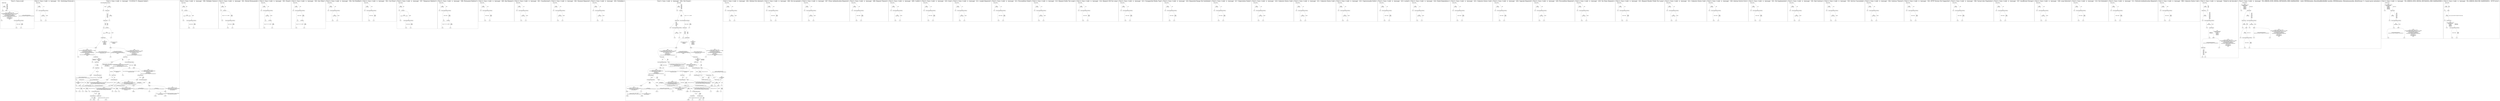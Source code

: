 /*
Generated by:
    http://https://github.com/h2oai/h2o-3/tree/master/h2o-genmodel/src/main/java/hex/genmodel/tools/PrintMojo.java
*/

/*
On a mac:

$ brew install graphviz
$ dot -Tpng file.gv -o file.png
$ open file.png
*/

digraph G {

subgraph cluster_0 {
/* Nodes */

/* Level 0 */
{
"SG_0_Node_0" [shape=box, fontsize=20, label="Status-Code"]
}

/* Level 1 */
{
"SG_0_Node_3" [fontsize=20, label="0.0"]
"SG_0_Node_1" [shape=box, fontsize=20, label="body"]
}

/* Level 2 */
{
"SG_0_Node_4" [fontsize=20, label="0.0"]
"SG_0_Node_2" [shape=box, fontsize=20, label="Cross-Origin-Resource-Policy"]
}

/* Level 3 */
{
"SG_0_Node_5" [fontsize=20, label="0.0"]
"SG_0_Node_6" [fontsize=20, label="1.0"]
}

/* Edges */
"SG_0_Node_0" -> "SG_0_Node_3" [fontsize=20, label="[NA]
55 levels
"]
"SG_0_Node_0" -> "SG_0_Node_1" [fontsize=20, label="200
201
202
203
206
207
208
226
"]
"SG_0_Node_1" -> "SG_0_Node_4" [fontsize=20, label="[NA]
ecocnt_css=h1 {color: blue}
ecocnt_html=meta_refresh=0;http://172.17.0.1:8000
ecocnt_html=num_frames=1,input_id=test1
ecocnt_html=num_frames=2
ecocnt_html=post_message=mes1
ecocnt_img=width=50,height=50,type=png
ecocnt_js=.,,.
ecocnt_js=var a=5;
ecocnt_pdf=a=a
empty
"]
"SG_0_Node_1" -> "SG_0_Node_2" [fontsize=20, label="ecocnt_audio=duration=1
ecocnt_vid=width=100,height=100,duration=2
"]
"SG_0_Node_2" -> "SG_0_Node_5" [fontsize=20, label="same-origin
"]
"SG_0_Node_2" -> "SG_0_Node_6" [fontsize=20, label="[NA]
empty
"]

fontsize=40
label="Tree 0, Class js-null"
}

subgraph cluster_1 {
/* Nodes */

/* Level 0 */
{
"SG_1_Node_0" [shape=box, fontsize=20, label="Status-Code"]
}

/* Level 1 */
{
"SG_1_Node_2" [fontsize=20, label="0.0"]
"SG_1_Node_1" [shape=box, fontsize=20, label="Cross-Origin-Resource-Policy"]
}

/* Level 2 */
{
"SG_1_Node_3" [fontsize=20, label="0.0"]
"SG_1_Node_4" [fontsize=20, label="1.0"]
}

/* Edges */
"SG_1_Node_0" -> "SG_1_Node_2" [fontsize=20, label="[NA]
62 levels
"]
"SG_1_Node_0" -> "SG_1_Node_1" [fontsize=20, label="101
"]
"SG_1_Node_1" -> "SG_1_Node_3" [fontsize=20, label="[NA]
same-origin
"]
"SG_1_Node_1" -> "SG_1_Node_4" [fontsize=20, label="empty
"]

fontsize=40
label="Tree 0, Class {'code': 4, 'message': '101: Switching Protocols'}"
}

subgraph cluster_2 {
/* Nodes */

/* Level 0 */
{
"SG_2_Node_0" [shape=box, fontsize=20, label="Cross-Origin-Resource-Policy"]
}

/* Level 1 */
{
"SG_2_Node_44" [fontsize=20, label="0.0"]
"SG_2_Node_1" [shape=box, fontsize=20, label="Status-Code"]
}

/* Level 2 */
{
"SG_2_Node_2" [shape=box, fontsize=20, label="Status-Code"]
"SG_2_Node_45" [fontsize=20, label="1.0"]
}

/* Level 3 */
{
"SG_2_Node_46" [fontsize=20, label="0.0"]
"SG_2_Node_3" [shape=box, fontsize=20, label="Location"]
}

/* Level 4 */
{
"SG_2_Node_4" [shape=box, fontsize=20, label="Content-Type"]
"SG_2_Node_47" [fontsize=20, label="1.0"]
}

/* Level 5 */
{
"SG_2_Node_5" [shape=box, fontsize=20, label="body"]
"SG_2_Node_6" [shape=box, fontsize=20, label="body"]
}

/* Level 6 */
{
"SG_2_Node_48" [fontsize=20, label="0.0"]
"SG_2_Node_7" [shape=box, fontsize=20, label="Content-Type"]
"SG_2_Node_49" [fontsize=20, label="0.0"]
"SG_2_Node_8" [shape=box, fontsize=20, label="Status-Code"]
}

/* Level 7 */
{
"SG_2_Node_50" [fontsize=20, label="0.0"]
"SG_2_Node_9" [shape=box, fontsize=20, label="Status-Code"]
"SG_2_Node_10" [shape=box, fontsize=20, label="body"]
"SG_2_Node_11" [shape=box, fontsize=20, label="Cross-Origin-Opener-Policy"]
}

/* Level 8 */
{
"SG_2_Node_51" [fontsize=20, label="0.0"]
"SG_2_Node_12" [shape=box, fontsize=20, label="Status-Code"]
"SG_2_Node_52" [fontsize=20, label="0.0"]
"SG_2_Node_13" [shape=box, fontsize=20, label="Content-Type"]
"SG_2_Node_53" [fontsize=20, label="0.0"]
"SG_2_Node_14" [shape=box, fontsize=20, label="body"]
}

/* Level 9 */
{
"SG_2_Node_15" [shape=box, fontsize=20, label="body"]
"SG_2_Node_16" [shape=box, fontsize=20, label="X-Content-Type-Options"]
"SG_2_Node_54" [fontsize=20, label="0.0"]
"SG_2_Node_17" [shape=box, fontsize=20, label="Status-Code"]
"SG_2_Node_55" [fontsize=20, label="0.0"]
"SG_2_Node_18" [shape=box, fontsize=20, label="X-Frame-Options"]
}

/* Level 10 */
{
"SG_2_Node_56" [fontsize=20, label="0.0"]
"SG_2_Node_19" [shape=box, fontsize=20, label="Content-Type"]
"SG_2_Node_57" [fontsize=20, label="0.0"]
"SG_2_Node_20" [shape=box, fontsize=20, label="X-Frame-Options"]
"SG_2_Node_21" [shape=box, fontsize=20, label="body"]
"SG_2_Node_22" [shape=box, fontsize=20, label="Content-Disposition"]
"SG_2_Node_23" [shape=box, fontsize=20, label="body"]
"SG_2_Node_24" [shape=box, fontsize=20, label="X-Content-Type-Options"]
}

/* Level 11 */
{
"SG_2_Node_58" [fontsize=20, label="0.0"]
"SG_2_Node_59" [fontsize=20, label="0.063"]
"SG_2_Node_60" [fontsize=20, label="0.0"]
"SG_2_Node_26" [shape=box, fontsize=20, label="Content-Disposition"]
"SG_2_Node_61" [fontsize=20, label="0.0"]
"SG_2_Node_27" [shape=box, fontsize=20, label="X-Content-Type-Options"]
"SG_2_Node_62" [fontsize=20, label="0.0"]
"SG_2_Node_28" [shape=box, fontsize=20, label="body"]
"SG_2_Node_63" [fontsize=20, label="0.0"]
"SG_2_Node_29" [shape=box, fontsize=20, label="X-Content-Type-Options"]
"SG_2_Node_30" [shape=box, fontsize=20, label="body"]
"SG_2_Node_31" [shape=box, fontsize=20, label="body"]
}

/* Level 12 */
{
"SG_2_Node_64" [fontsize=20, label="0.0"]
"SG_2_Node_65" [fontsize=20, label="0.111"]
"SG_2_Node_66" [fontsize=20, label="0.0"]
"SG_2_Node_67" [fontsize=20, label="0.063"]
"SG_2_Node_68" [fontsize=20, label="0.0"]
"SG_2_Node_34" [shape=box, fontsize=20, label="X-Content-Type-Options"]
"SG_2_Node_69" [fontsize=20, label="0.0"]
"SG_2_Node_70" [fontsize=20, label="0.154"]
"SG_2_Node_71" [fontsize=20, label="0.0"]
"SG_2_Node_72" [fontsize=20, label="0.083"]
"SG_2_Node_73" [fontsize=20, label="0.0"]
"SG_2_Node_37" [shape=box, fontsize=20, label="body"]
}

/* Level 13 */
{
"SG_2_Node_38" [shape=box, fontsize=20, label="X-Frame-Options"]
"SG_2_Node_39" [shape=box, fontsize=20, label="Content-Type"]
"SG_2_Node_74" [fontsize=20, label="0.154"]
"SG_2_Node_75" [fontsize=20, label="0.167"]
}

/* Level 14 */
{
"SG_2_Node_76" [fontsize=20, label="0.0"]
"SG_2_Node_77" [fontsize=20, label="0.083"]
"SG_2_Node_78" [fontsize=20, label="0.0"]
"SG_2_Node_79" [fontsize=20, label="0.167"]
}

/* Edges */
"SG_2_Node_0" -> "SG_2_Node_44" [fontsize=20, label="empty
"]
"SG_2_Node_0" -> "SG_2_Node_1" [fontsize=20, label="[NA]
same-origin
"]
"SG_2_Node_1" -> "SG_2_Node_2" [fontsize=20, label="100
102
103
300
301
308
"]
"SG_2_Node_1" -> "SG_2_Node_45" [fontsize=20, label="[NA]
57 levels
"]
"SG_2_Node_2" -> "SG_2_Node_46" [fontsize=20, label="100
102
103
"]
"SG_2_Node_2" -> "SG_2_Node_3" [fontsize=20, label="300
301
308
"]
"SG_2_Node_3" -> "SG_2_Node_4" [fontsize=20, label="[NA]
http://172.17.0.1:8000
"]
"SG_2_Node_3" -> "SG_2_Node_47" [fontsize=20, label="empty
"]
"SG_2_Node_4" -> "SG_2_Node_5" [fontsize=20, label="[NA]
application/pdf
empty
image/png
text/css
video/mp4
"]
"SG_2_Node_4" -> "SG_2_Node_6" [fontsize=20, label="application/javascript
audio/wav
text/html
"]
"SG_2_Node_6" -> "SG_2_Node_49" [fontsize=20, label="ecocnt_audio=duration=1
ecocnt_html=post_message=mes1
ecocnt_img=width=50,height=50,type=png
empty
"]
"SG_2_Node_6" -> "SG_2_Node_8" [fontsize=20, label="[NA]
ecocnt_css=h1 {color: blue}
ecocnt_html=meta_refresh=0;http://172.17.0.1:8000
ecocnt_html=num_frames=1,input_id=test1
ecocnt_html=num_frames=2
ecocnt_js=.,,.
ecocnt_js=var a=5;
ecocnt_pdf=a=a
ecocnt_vid=width=100,height=100,duration=2
"]
"SG_2_Node_8" -> "SG_2_Node_10" [fontsize=20, label="301
308
"]
"SG_2_Node_8" -> "SG_2_Node_11" [fontsize=20, label="300
"]
"SG_2_Node_11" -> "SG_2_Node_53" [fontsize=20, label="same-origin
"]
"SG_2_Node_11" -> "SG_2_Node_14" [fontsize=20, label="[NA]
empty
"]
"SG_2_Node_14" -> "SG_2_Node_55" [fontsize=20, label="ecocnt_html=meta_refresh=0;http://172.17.0.1:8000
ecocnt_js=var a=5;
"]
"SG_2_Node_14" -> "SG_2_Node_18" [fontsize=20, label="[NA]
ecocnt_css=h1 {color: blue}
ecocnt_html=num_frames=1,input_id=test1
ecocnt_html=num_frames=2
ecocnt_js=.,,.
ecocnt_pdf=a=a
ecocnt_vid=width=100,height=100,duration=2
"]
"SG_2_Node_18" -> "SG_2_Node_23" [fontsize=20, label="deny
"]
"SG_2_Node_18" -> "SG_2_Node_24" [fontsize=20, label="[NA]
empty
"]
"SG_2_Node_24" -> "SG_2_Node_30" [fontsize=20, label="nosniff
"]
"SG_2_Node_24" -> "SG_2_Node_31" [fontsize=20, label="[NA]
empty
"]
"SG_2_Node_31" -> "SG_2_Node_73" [fontsize=20, label="ecocnt_js=.,,.
ecocnt_vid=width=100,height=100,duration=2
"]
"SG_2_Node_31" -> "SG_2_Node_37" [fontsize=20, label="[NA]
ecocnt_css=h1 {color: blue}
ecocnt_html=num_frames=1,input_id=test1
ecocnt_html=num_frames=2
ecocnt_pdf=a=a
"]
"SG_2_Node_37" -> "SG_2_Node_74" [fontsize=20, label="[NA]
ecocnt_css=h1 {color: blue}
ecocnt_pdf=a=a
"]
"SG_2_Node_37" -> "SG_2_Node_75" [fontsize=20, label="ecocnt_html=num_frames=1,input_id=test1
ecocnt_html=num_frames=2
"]
"SG_2_Node_30" -> "SG_2_Node_71" [fontsize=20, label="[NA]
ecocnt_css=h1 {color: blue}
ecocnt_html=num_frames=1,input_id=test1
ecocnt_html=num_frames=2
ecocnt_js=.,,.
"]
"SG_2_Node_30" -> "SG_2_Node_72" [fontsize=20, label="ecocnt_pdf=a=a
ecocnt_vid=width=100,height=100,duration=2
"]
"SG_2_Node_23" -> "SG_2_Node_63" [fontsize=20, label="[NA]
ecocnt_css=h1 {color: blue}
ecocnt_html=num_frames=1,input_id=test1
ecocnt_html=num_frames=2
ecocnt_vid=width=100,height=100,duration=2
"]
"SG_2_Node_23" -> "SG_2_Node_29" [fontsize=20, label="ecocnt_js=.,,.
ecocnt_pdf=a=a
"]
"SG_2_Node_29" -> "SG_2_Node_69" [fontsize=20, label="empty
"]
"SG_2_Node_29" -> "SG_2_Node_70" [fontsize=20, label="[NA]
nosniff
"]
"SG_2_Node_10" -> "SG_2_Node_52" [fontsize=20, label="ecocnt_css=h1 {color: blue}
ecocnt_html=num_frames=2
ecocnt_js=.,,.
ecocnt_pdf=a=a
"]
"SG_2_Node_10" -> "SG_2_Node_13" [fontsize=20, label="[NA]
ecocnt_html=meta_refresh=0;http://172.17.0.1:8000
ecocnt_html=num_frames=1,input_id=test1
ecocnt_js=var a=5;
ecocnt_vid=width=100,height=100,duration=2
"]
"SG_2_Node_13" -> "SG_2_Node_54" [fontsize=20, label="text/html
"]
"SG_2_Node_13" -> "SG_2_Node_17" [fontsize=20, label="application/javascript
audio/wav
"]
"SG_2_Node_17" -> "SG_2_Node_21" [fontsize=20, label="301
"]
"SG_2_Node_17" -> "SG_2_Node_22" [fontsize=20, label="308
"]
"SG_2_Node_22" -> "SG_2_Node_62" [fontsize=20, label="empty
"]
"SG_2_Node_22" -> "SG_2_Node_28" [fontsize=20, label="[NA]
attachment
"]
"SG_2_Node_28" -> "SG_2_Node_68" [fontsize=20, label="ecocnt_js=var a=5;
"]
"SG_2_Node_28" -> "SG_2_Node_34" [fontsize=20, label="[NA]
ecocnt_html=meta_refresh=0;http://172.17.0.1:8000
ecocnt_html=num_frames=1,input_id=test1
ecocnt_vid=width=100,height=100,duration=2
"]
"SG_2_Node_34" -> "SG_2_Node_38" [fontsize=20, label="nosniff
"]
"SG_2_Node_34" -> "SG_2_Node_39" [fontsize=20, label="[NA]
empty
"]
"SG_2_Node_39" -> "SG_2_Node_78" [fontsize=20, label="application/javascript
"]
"SG_2_Node_39" -> "SG_2_Node_79" [fontsize=20, label="audio/wav
"]
"SG_2_Node_38" -> "SG_2_Node_76" [fontsize=20, label="deny
"]
"SG_2_Node_38" -> "SG_2_Node_77" [fontsize=20, label="[NA]
empty
"]
"SG_2_Node_21" -> "SG_2_Node_61" [fontsize=20, label="[NA]
ecocnt_html=meta_refresh=0;http://172.17.0.1:8000
ecocnt_html=num_frames=1,input_id=test1
ecocnt_vid=width=100,height=100,duration=2
"]
"SG_2_Node_21" -> "SG_2_Node_27" [fontsize=20, label="ecocnt_js=var a=5;
"]
"SG_2_Node_27" -> "SG_2_Node_66" [fontsize=20, label="empty
"]
"SG_2_Node_27" -> "SG_2_Node_67" [fontsize=20, label="[NA]
nosniff
"]
"SG_2_Node_5" -> "SG_2_Node_48" [fontsize=20, label="[NA]
ecocnt_css=h1 {color: blue}
ecocnt_html=meta_refresh=0;http://172.17.0.1:8000
ecocnt_html=num_frames=2
ecocnt_html=post_message=mes1
ecocnt_img=width=50,height=50,type=png
ecocnt_js=.,,.
ecocnt_pdf=a=a
ecocnt_vid=width=100,height=100,duration=2
empty
"]
"SG_2_Node_5" -> "SG_2_Node_7" [fontsize=20, label="ecocnt_audio=duration=1
ecocnt_html=num_frames=1,input_id=test1
ecocnt_js=var a=5;
"]
"SG_2_Node_7" -> "SG_2_Node_50" [fontsize=20, label="image/png
video/mp4
"]
"SG_2_Node_7" -> "SG_2_Node_9" [fontsize=20, label="[NA]
application/pdf
empty
text/css
"]
"SG_2_Node_9" -> "SG_2_Node_51" [fontsize=20, label="300
"]
"SG_2_Node_9" -> "SG_2_Node_12" [fontsize=20, label="301
308
"]
"SG_2_Node_12" -> "SG_2_Node_15" [fontsize=20, label="308
"]
"SG_2_Node_12" -> "SG_2_Node_16" [fontsize=20, label="301
"]
"SG_2_Node_16" -> "SG_2_Node_57" [fontsize=20, label="nosniff
"]
"SG_2_Node_16" -> "SG_2_Node_20" [fontsize=20, label="[NA]
empty
"]
"SG_2_Node_20" -> "SG_2_Node_60" [fontsize=20, label="deny
"]
"SG_2_Node_20" -> "SG_2_Node_26" [fontsize=20, label="[NA]
empty
"]
"SG_2_Node_26" -> "SG_2_Node_64" [fontsize=20, label="attachment
"]
"SG_2_Node_26" -> "SG_2_Node_65" [fontsize=20, label="[NA]
empty
"]
"SG_2_Node_15" -> "SG_2_Node_56" [fontsize=20, label="ecocnt_audio=duration=1
ecocnt_html=num_frames=1,input_id=test1
"]
"SG_2_Node_15" -> "SG_2_Node_19" [fontsize=20, label="ecocnt_js=var a=5;
"]
"SG_2_Node_19" -> "SG_2_Node_58" [fontsize=20, label="[NA]
application/pdf
empty
"]
"SG_2_Node_19" -> "SG_2_Node_59" [fontsize=20, label="text/css
"]

fontsize=40
label="Tree 0, Class {'code': 4, 'message': '2152924172: Request failed'}"
}

subgraph cluster_3 {
/* Nodes */

/* Level 0 */
{
"SG_3_Node_0" [shape=box, fontsize=20, label="Status-Code"]
}

/* Level 1 */
{
"SG_3_Node_3" [fontsize=20, label="0.0"]
"SG_3_Node_1" [shape=box, fontsize=20, label="Location"]
}

/* Level 2 */
{
"SG_3_Node_4" [fontsize=20, label="0.0"]
"SG_3_Node_2" [shape=box, fontsize=20, label="Cross-Origin-Resource-Policy"]
}

/* Level 3 */
{
"SG_3_Node_5" [fontsize=20, label="0.0"]
"SG_3_Node_6" [fontsize=20, label="1.0"]
}

/* Edges */
"SG_3_Node_0" -> "SG_3_Node_3" [fontsize=20, label="[NA]
62 levels
"]
"SG_3_Node_0" -> "SG_3_Node_1" [fontsize=20, label="300
"]
"SG_3_Node_1" -> "SG_3_Node_4" [fontsize=20, label="[NA]
http://172.17.0.1:8000
"]
"SG_3_Node_1" -> "SG_3_Node_2" [fontsize=20, label="empty
"]
"SG_3_Node_2" -> "SG_3_Node_5" [fontsize=20, label="same-origin
"]
"SG_3_Node_2" -> "SG_3_Node_6" [fontsize=20, label="[NA]
empty
"]

fontsize=40
label="Tree 0, Class {'code': 4, 'message': '300: Multiple Choices'}"
}

subgraph cluster_4 {
/* Nodes */

/* Level 0 */
{
"SG_4_Node_0" [shape=box, fontsize=20, label="Status-Code"]
}

/* Level 1 */
{
"SG_4_Node_3" [fontsize=20, label="0.0"]
"SG_4_Node_1" [shape=box, fontsize=20, label="Location"]
}

/* Level 2 */
{
"SG_4_Node_4" [fontsize=20, label="0.0"]
"SG_4_Node_2" [shape=box, fontsize=20, label="Cross-Origin-Resource-Policy"]
}

/* Level 3 */
{
"SG_4_Node_5" [fontsize=20, label="0.0"]
"SG_4_Node_6" [fontsize=20, label="1.0"]
}

/* Edges */
"SG_4_Node_0" -> "SG_4_Node_3" [fontsize=20, label="[NA]
62 levels
"]
"SG_4_Node_0" -> "SG_4_Node_1" [fontsize=20, label="301
"]
"SG_4_Node_1" -> "SG_4_Node_4" [fontsize=20, label="http://172.17.0.1:8000
"]
"SG_4_Node_1" -> "SG_4_Node_2" [fontsize=20, label="[NA]
empty
"]
"SG_4_Node_2" -> "SG_4_Node_5" [fontsize=20, label="same-origin
"]
"SG_4_Node_2" -> "SG_4_Node_6" [fontsize=20, label="[NA]
empty
"]

fontsize=40
label="Tree 0, Class {'code': 4, 'message': '301: Moved Permanently'}"
}

subgraph cluster_5 {
/* Nodes */

/* Level 0 */
{
"SG_5_Node_0" [shape=box, fontsize=20, label="Status-Code"]
}

/* Level 1 */
{
"SG_5_Node_3" [fontsize=20, label="0.0"]
"SG_5_Node_1" [shape=box, fontsize=20, label="Cross-Origin-Resource-Policy"]
}

/* Level 2 */
{
"SG_5_Node_4" [fontsize=20, label="0.0"]
"SG_5_Node_2" [shape=box, fontsize=20, label="Location"]
}

/* Level 3 */
{
"SG_5_Node_5" [fontsize=20, label="0.0"]
"SG_5_Node_6" [fontsize=20, label="1.0"]
}

/* Edges */
"SG_5_Node_0" -> "SG_5_Node_3" [fontsize=20, label="[NA]
62 levels
"]
"SG_5_Node_0" -> "SG_5_Node_1" [fontsize=20, label="302
"]
"SG_5_Node_1" -> "SG_5_Node_4" [fontsize=20, label="[NA]
same-origin
"]
"SG_5_Node_1" -> "SG_5_Node_2" [fontsize=20, label="empty
"]
"SG_5_Node_2" -> "SG_5_Node_5" [fontsize=20, label="http://172.17.0.1:8000
"]
"SG_5_Node_2" -> "SG_5_Node_6" [fontsize=20, label="[NA]
empty
"]

fontsize=40
label="Tree 0, Class {'code': 4, 'message': '302: Found'}"
}

subgraph cluster_6 {
/* Nodes */

/* Level 0 */
{
"SG_6_Node_0" [shape=box, fontsize=20, label="Status-Code"]
}

/* Level 1 */
{
"SG_6_Node_3" [fontsize=20, label="0.0"]
"SG_6_Node_1" [shape=box, fontsize=20, label="Cross-Origin-Resource-Policy"]
}

/* Level 2 */
{
"SG_6_Node_4" [fontsize=20, label="0.0"]
"SG_6_Node_2" [shape=box, fontsize=20, label="Location"]
}

/* Level 3 */
{
"SG_6_Node_5" [fontsize=20, label="0.0"]
"SG_6_Node_6" [fontsize=20, label="1.0"]
}

/* Edges */
"SG_6_Node_0" -> "SG_6_Node_3" [fontsize=20, label="[NA]
62 levels
"]
"SG_6_Node_0" -> "SG_6_Node_1" [fontsize=20, label="303
"]
"SG_6_Node_1" -> "SG_6_Node_4" [fontsize=20, label="same-origin
"]
"SG_6_Node_1" -> "SG_6_Node_2" [fontsize=20, label="[NA]
empty
"]
"SG_6_Node_2" -> "SG_6_Node_5" [fontsize=20, label="http://172.17.0.1:8000
"]
"SG_6_Node_2" -> "SG_6_Node_6" [fontsize=20, label="[NA]
empty
"]

fontsize=40
label="Tree 0, Class {'code': 4, 'message': '303: See Other'}"
}

subgraph cluster_7 {
/* Nodes */

/* Level 0 */
{
"SG_7_Node_0" [shape=box, fontsize=20, label="Status-Code"]
}

/* Level 1 */
{
"SG_7_Node_2" [fontsize=20, label="0.0"]
"SG_7_Node_1" [shape=box, fontsize=20, label="Cross-Origin-Resource-Policy"]
}

/* Level 2 */
{
"SG_7_Node_3" [fontsize=20, label="0.0"]
"SG_7_Node_4" [fontsize=20, label="1.0"]
}

/* Edges */
"SG_7_Node_0" -> "SG_7_Node_2" [fontsize=20, label="[NA]
62 levels
"]
"SG_7_Node_0" -> "SG_7_Node_1" [fontsize=20, label="304
"]
"SG_7_Node_1" -> "SG_7_Node_3" [fontsize=20, label="[NA]
same-origin
"]
"SG_7_Node_1" -> "SG_7_Node_4" [fontsize=20, label="empty
"]

fontsize=40
label="Tree 0, Class {'code': 4, 'message': '304: Not Modified'}"
}

subgraph cluster_8 {
/* Nodes */

/* Level 0 */
{
"SG_8_Node_0" [shape=box, fontsize=20, label="Status-Code"]
}

/* Level 1 */
{
"SG_8_Node_2" [fontsize=20, label="0.0"]
"SG_8_Node_1" [shape=box, fontsize=20, label="Cross-Origin-Resource-Policy"]
}

/* Level 2 */
{
"SG_8_Node_3" [fontsize=20, label="0.0"]
"SG_8_Node_4" [fontsize=20, label="1.0"]
}

/* Edges */
"SG_8_Node_0" -> "SG_8_Node_2" [fontsize=20, label="[NA]
62 levels
"]
"SG_8_Node_0" -> "SG_8_Node_1" [fontsize=20, label="305
"]
"SG_8_Node_1" -> "SG_8_Node_3" [fontsize=20, label="same-origin
"]
"SG_8_Node_1" -> "SG_8_Node_4" [fontsize=20, label="[NA]
empty
"]

fontsize=40
label="Tree 0, Class {'code': 4, 'message': '305: Use Proxy'}"
}

subgraph cluster_9 {
/* Nodes */

/* Level 0 */
{
"SG_9_Node_0" [shape=box, fontsize=20, label="Status-Code"]
}

/* Level 1 */
{
"SG_9_Node_3" [fontsize=20, label="0.0"]
"SG_9_Node_1" [shape=box, fontsize=20, label="Location"]
}

/* Level 2 */
{
"SG_9_Node_4" [fontsize=20, label="0.0"]
"SG_9_Node_2" [shape=box, fontsize=20, label="Cross-Origin-Resource-Policy"]
}

/* Level 3 */
{
"SG_9_Node_5" [fontsize=20, label="0.0"]
"SG_9_Node_6" [fontsize=20, label="1.0"]
}

/* Edges */
"SG_9_Node_0" -> "SG_9_Node_3" [fontsize=20, label="[NA]
62 levels
"]
"SG_9_Node_0" -> "SG_9_Node_1" [fontsize=20, label="307
"]
"SG_9_Node_1" -> "SG_9_Node_4" [fontsize=20, label="[NA]
http://172.17.0.1:8000
"]
"SG_9_Node_1" -> "SG_9_Node_2" [fontsize=20, label="empty
"]
"SG_9_Node_2" -> "SG_9_Node_5" [fontsize=20, label="same-origin
"]
"SG_9_Node_2" -> "SG_9_Node_6" [fontsize=20, label="[NA]
empty
"]

fontsize=40
label="Tree 0, Class {'code': 4, 'message': '307: Temporary Redirect'}"
}

subgraph cluster_10 {
/* Nodes */

/* Level 0 */
{
"SG_10_Node_0" [shape=box, fontsize=20, label="Status-Code"]
}

/* Level 1 */
{
"SG_10_Node_3" [fontsize=20, label="0.0"]
"SG_10_Node_1" [shape=box, fontsize=20, label="Cross-Origin-Resource-Policy"]
}

/* Level 2 */
{
"SG_10_Node_4" [fontsize=20, label="0.0"]
"SG_10_Node_2" [shape=box, fontsize=20, label="Location"]
}

/* Level 3 */
{
"SG_10_Node_5" [fontsize=20, label="0.0"]
"SG_10_Node_6" [fontsize=20, label="1.0"]
}

/* Edges */
"SG_10_Node_0" -> "SG_10_Node_3" [fontsize=20, label="[NA]
62 levels
"]
"SG_10_Node_0" -> "SG_10_Node_1" [fontsize=20, label="308
"]
"SG_10_Node_1" -> "SG_10_Node_4" [fontsize=20, label="same-origin
"]
"SG_10_Node_1" -> "SG_10_Node_2" [fontsize=20, label="[NA]
empty
"]
"SG_10_Node_2" -> "SG_10_Node_5" [fontsize=20, label="http://172.17.0.1:8000
"]
"SG_10_Node_2" -> "SG_10_Node_6" [fontsize=20, label="[NA]
empty
"]

fontsize=40
label="Tree 0, Class {'code': 4, 'message': '308: Permanent Redirect'}"
}

subgraph cluster_11 {
/* Nodes */

/* Level 0 */
{
"SG_11_Node_0" [shape=box, fontsize=20, label="Status-Code"]
}

/* Level 1 */
{
"SG_11_Node_2" [fontsize=20, label="0.0"]
"SG_11_Node_1" [shape=box, fontsize=20, label="Cross-Origin-Resource-Policy"]
}

/* Level 2 */
{
"SG_11_Node_3" [fontsize=20, label="0.0"]
"SG_11_Node_4" [fontsize=20, label="1.0"]
}

/* Edges */
"SG_11_Node_0" -> "SG_11_Node_2" [fontsize=20, label="[NA]
62 levels
"]
"SG_11_Node_0" -> "SG_11_Node_1" [fontsize=20, label="400
"]
"SG_11_Node_1" -> "SG_11_Node_3" [fontsize=20, label="same-origin
"]
"SG_11_Node_1" -> "SG_11_Node_4" [fontsize=20, label="[NA]
empty
"]

fontsize=40
label="Tree 0, Class {'code': 4, 'message': '400: Bad Request'}"
}

subgraph cluster_12 {
/* Nodes */

/* Level 0 */
{
"SG_12_Node_0" [shape=box, fontsize=20, label="Status-Code"]
}

/* Level 1 */
{
"SG_12_Node_2" [fontsize=20, label="0.0"]
"SG_12_Node_1" [shape=box, fontsize=20, label="Cross-Origin-Resource-Policy"]
}

/* Level 2 */
{
"SG_12_Node_3" [fontsize=20, label="0.0"]
"SG_12_Node_4" [fontsize=20, label="1.0"]
}

/* Edges */
"SG_12_Node_0" -> "SG_12_Node_2" [fontsize=20, label="[NA]
62 levels
"]
"SG_12_Node_0" -> "SG_12_Node_1" [fontsize=20, label="401
"]
"SG_12_Node_1" -> "SG_12_Node_3" [fontsize=20, label="[NA]
same-origin
"]
"SG_12_Node_1" -> "SG_12_Node_4" [fontsize=20, label="empty
"]

fontsize=40
label="Tree 0, Class {'code': 4, 'message': '401: Unauthorized'}"
}

subgraph cluster_13 {
/* Nodes */

/* Level 0 */
{
"SG_13_Node_0" [shape=box, fontsize=20, label="Status-Code"]
}

/* Level 1 */
{
"SG_13_Node_2" [fontsize=20, label="0.0"]
"SG_13_Node_1" [shape=box, fontsize=20, label="Cross-Origin-Resource-Policy"]
}

/* Level 2 */
{
"SG_13_Node_3" [fontsize=20, label="0.0"]
"SG_13_Node_4" [fontsize=20, label="1.0"]
}

/* Edges */
"SG_13_Node_0" -> "SG_13_Node_2" [fontsize=20, label="[NA]
62 levels
"]
"SG_13_Node_0" -> "SG_13_Node_1" [fontsize=20, label="402
"]
"SG_13_Node_1" -> "SG_13_Node_3" [fontsize=20, label="[NA]
same-origin
"]
"SG_13_Node_1" -> "SG_13_Node_4" [fontsize=20, label="empty
"]

fontsize=40
label="Tree 0, Class {'code': 4, 'message': '402: Payment Required'}"
}

subgraph cluster_14 {
/* Nodes */

/* Level 0 */
{
"SG_14_Node_0" [shape=box, fontsize=20, label="Status-Code"]
}

/* Level 1 */
{
"SG_14_Node_2" [fontsize=20, label="0.0"]
"SG_14_Node_1" [shape=box, fontsize=20, label="Cross-Origin-Resource-Policy"]
}

/* Level 2 */
{
"SG_14_Node_3" [fontsize=20, label="0.0"]
"SG_14_Node_4" [fontsize=20, label="1.0"]
}

/* Edges */
"SG_14_Node_0" -> "SG_14_Node_2" [fontsize=20, label="[NA]
62 levels
"]
"SG_14_Node_0" -> "SG_14_Node_1" [fontsize=20, label="403
"]
"SG_14_Node_1" -> "SG_14_Node_3" [fontsize=20, label="[NA]
same-origin
"]
"SG_14_Node_1" -> "SG_14_Node_4" [fontsize=20, label="empty
"]

fontsize=40
label="Tree 0, Class {'code': 4, 'message': '403: Forbidden'}"
}

subgraph cluster_15 {
/* Nodes */

/* Level 0 */
{
"SG_15_Node_0" [shape=box, fontsize=20, label="Status-Code"]
}

/* Level 1 */
{
"SG_15_Node_46" [fontsize=20, label="0.0"]
"SG_15_Node_1" [shape=box, fontsize=20, label="Location"]
}

/* Level 2 */
{
"SG_15_Node_2" [shape=box, fontsize=20, label="Status-Code"]
"SG_15_Node_3" [shape=box, fontsize=20, label="Cross-Origin-Resource-Policy"]
}

/* Level 3 */
{
"SG_15_Node_47" [fontsize=20, label="0.0"]
"SG_15_Node_4" [shape=box, fontsize=20, label="Cross-Origin-Resource-Policy"]
"SG_15_Node_5" [shape=box, fontsize=20, label="Status-Code"]
"SG_15_Node_48" [fontsize=20, label="1.0"]
}

/* Level 4 */
{
"SG_15_Node_49" [fontsize=20, label="0.0"]
"SG_15_Node_50" [fontsize=20, label="1.0"]
"SG_15_Node_51" [fontsize=20, label="0.0"]
"SG_15_Node_6" [shape=box, fontsize=20, label="Content-Type"]
}

/* Level 5 */
{
"SG_15_Node_7" [shape=box, fontsize=20, label="body"]
"SG_15_Node_8" [shape=box, fontsize=20, label="body"]
}

/* Level 6 */
{
"SG_15_Node_9" [shape=box, fontsize=20, label="Status-Code"]
"SG_15_Node_52" [fontsize=20, label="1.0"]
"SG_15_Node_10" [shape=box, fontsize=20, label="Content-Type"]
"SG_15_Node_53" [fontsize=20, label="1.0"]
}

/* Level 7 */
{
"SG_15_Node_11" [shape=box, fontsize=20, label="Cross-Origin-Opener-Policy"]
"SG_15_Node_12" [shape=box, fontsize=20, label="body"]
"SG_15_Node_13" [shape=box, fontsize=20, label="Status-Code"]
"SG_15_Node_54" [fontsize=20, label="1.0"]
}

/* Level 8 */
{
"SG_15_Node_14" [shape=box, fontsize=20, label="body"]
"SG_15_Node_55" [fontsize=20, label="1.0"]
"SG_15_Node_15" [shape=box, fontsize=20, label="Content-Type"]
"SG_15_Node_56" [fontsize=20, label="1.0"]
"SG_15_Node_16" [shape=box, fontsize=20, label="X-Content-Type-Options"]
"SG_15_Node_17" [shape=box, fontsize=20, label="body"]
}

/* Level 9 */
{
"SG_15_Node_18" [shape=box, fontsize=20, label="X-Frame-Options"]
"SG_15_Node_57" [fontsize=20, label="1.0"]
"SG_15_Node_19" [shape=box, fontsize=20, label="Status-Code"]
"SG_15_Node_58" [fontsize=20, label="1.0"]
"SG_15_Node_20" [shape=box, fontsize=20, label="X-Frame-Options"]
"SG_15_Node_59" [fontsize=20, label="1.0"]
"SG_15_Node_21" [shape=box, fontsize=20, label="Content-Type"]
"SG_15_Node_60" [fontsize=20, label="1.0"]
}

/* Level 10 */
{
"SG_15_Node_22" [shape=box, fontsize=20, label="X-Content-Type-Options"]
"SG_15_Node_23" [shape=box, fontsize=20, label="body"]
"SG_15_Node_24" [shape=box, fontsize=20, label="Content-Disposition"]
"SG_15_Node_25" [shape=box, fontsize=20, label="body"]
"SG_15_Node_26" [shape=box, fontsize=20, label="Content-Disposition"]
"SG_15_Node_61" [fontsize=20, label="1.0"]
"SG_15_Node_27" [shape=box, fontsize=20, label="Status-Code"]
"SG_15_Node_62" [fontsize=20, label="1.0"]
}

/* Level 11 */
{
"SG_15_Node_28" [shape=box, fontsize=20, label="body"]
"SG_15_Node_29" [shape=box, fontsize=20, label="body"]
"SG_15_Node_30" [shape=box, fontsize=20, label="X-Content-Type-Options"]
"SG_15_Node_63" [fontsize=20, label="1.0"]
"SG_15_Node_31" [shape=box, fontsize=20, label="body"]
"SG_15_Node_64" [fontsize=20, label="1.0"]
"SG_15_Node_32" [shape=box, fontsize=20, label="X-Content-Type-Options"]
"SG_15_Node_65" [fontsize=20, label="1.0"]
"SG_15_Node_66" [fontsize=20, label="0.889"]
"SG_15_Node_67" [fontsize=20, label="1.0"]
"SG_15_Node_68" [fontsize=20, label="0.938"]
"SG_15_Node_69" [fontsize=20, label="1.0"]
}

/* Level 12 */
{
"SG_15_Node_35" [shape=box, fontsize=20, label="body"]
"SG_15_Node_70" [fontsize=20, label="1.0"]
"SG_15_Node_71" [fontsize=20, label="0.917"]
"SG_15_Node_72" [fontsize=20, label="1.0"]
"SG_15_Node_73" [fontsize=20, label="0.846"]
"SG_15_Node_74" [fontsize=20, label="1.0"]
"SG_15_Node_38" [shape=box, fontsize=20, label="X-Content-Type-Options"]
"SG_15_Node_75" [fontsize=20, label="1.0"]
"SG_15_Node_76" [fontsize=20, label="0.938"]
"SG_15_Node_77" [fontsize=20, label="1.0"]
}

/* Level 13 */
{
"SG_15_Node_78" [fontsize=20, label="0.833"]
"SG_15_Node_79" [fontsize=20, label="0.846"]
"SG_15_Node_42" [shape=box, fontsize=20, label="Content-Type"]
"SG_15_Node_43" [shape=box, fontsize=20, label="X-Frame-Options"]
}

/* Level 14 */
{
"SG_15_Node_80" [fontsize=20, label="0.833"]
"SG_15_Node_81" [fontsize=20, label="1.0"]
"SG_15_Node_82" [fontsize=20, label="0.917"]
"SG_15_Node_83" [fontsize=20, label="1.0"]
}

/* Edges */
"SG_15_Node_0" -> "SG_15_Node_46" [fontsize=20, label="[NA]
56 levels
"]
"SG_15_Node_0" -> "SG_15_Node_1" [fontsize=20, label="300
301
302
303
307
308
404
"]
"SG_15_Node_1" -> "SG_15_Node_2" [fontsize=20, label="[NA]
empty
"]
"SG_15_Node_1" -> "SG_15_Node_3" [fontsize=20, label="http://172.17.0.1:8000
"]
"SG_15_Node_3" -> "SG_15_Node_5" [fontsize=20, label="same-origin
"]
"SG_15_Node_3" -> "SG_15_Node_48" [fontsize=20, label="[NA]
empty
"]
"SG_15_Node_5" -> "SG_15_Node_51" [fontsize=20, label="302
303
307
404
"]
"SG_15_Node_5" -> "SG_15_Node_6" [fontsize=20, label="300
301
308
"]
"SG_15_Node_6" -> "SG_15_Node_7" [fontsize=20, label="application/javascript
audio/wav
text/html
"]
"SG_15_Node_6" -> "SG_15_Node_8" [fontsize=20, label="[NA]
application/pdf
empty
image/png
text/css
video/mp4
"]
"SG_15_Node_8" -> "SG_15_Node_10" [fontsize=20, label="ecocnt_audio=duration=1
ecocnt_html=num_frames=1,input_id=test1
ecocnt_js=var a=5;
"]
"SG_15_Node_8" -> "SG_15_Node_53" [fontsize=20, label="[NA]
ecocnt_css=h1 {color: blue}
ecocnt_html=meta_refresh=0;http://172.17.0.1:8000
ecocnt_html=num_frames=2
ecocnt_html=post_message=mes1
ecocnt_img=width=50,height=50,type=png
ecocnt_js=.,,.
ecocnt_pdf=a=a
ecocnt_vid=width=100,height=100,duration=2
empty
"]
"SG_15_Node_10" -> "SG_15_Node_13" [fontsize=20, label="[NA]
application/pdf
empty
text/css
"]
"SG_15_Node_10" -> "SG_15_Node_54" [fontsize=20, label="image/png
video/mp4
"]
"SG_15_Node_13" -> "SG_15_Node_16" [fontsize=20, label="301
"]
"SG_15_Node_13" -> "SG_15_Node_17" [fontsize=20, label="300
308
"]
"SG_15_Node_17" -> "SG_15_Node_21" [fontsize=20, label="ecocnt_js=var a=5;
"]
"SG_15_Node_17" -> "SG_15_Node_60" [fontsize=20, label="ecocnt_audio=duration=1
ecocnt_html=num_frames=1,input_id=test1
"]
"SG_15_Node_21" -> "SG_15_Node_27" [fontsize=20, label="text/css
"]
"SG_15_Node_21" -> "SG_15_Node_62" [fontsize=20, label="[NA]
application/pdf
empty
"]
"SG_15_Node_27" -> "SG_15_Node_68" [fontsize=20, label="308
"]
"SG_15_Node_27" -> "SG_15_Node_69" [fontsize=20, label="300
"]
"SG_15_Node_16" -> "SG_15_Node_20" [fontsize=20, label="empty
"]
"SG_15_Node_16" -> "SG_15_Node_59" [fontsize=20, label="[NA]
nosniff
"]
"SG_15_Node_20" -> "SG_15_Node_26" [fontsize=20, label="empty
"]
"SG_15_Node_20" -> "SG_15_Node_61" [fontsize=20, label="[NA]
deny
"]
"SG_15_Node_26" -> "SG_15_Node_66" [fontsize=20, label="empty
"]
"SG_15_Node_26" -> "SG_15_Node_67" [fontsize=20, label="[NA]
attachment
"]
"SG_15_Node_7" -> "SG_15_Node_9" [fontsize=20, label="[NA]
ecocnt_css=h1 {color: blue}
ecocnt_html=meta_refresh=0;http://172.17.0.1:8000
ecocnt_html=num_frames=1,input_id=test1
ecocnt_html=num_frames=2
ecocnt_js=.,,.
ecocnt_js=var a=5;
ecocnt_pdf=a=a
ecocnt_vid=width=100,height=100,duration=2
"]
"SG_15_Node_7" -> "SG_15_Node_52" [fontsize=20, label="ecocnt_audio=duration=1
ecocnt_html=post_message=mes1
ecocnt_img=width=50,height=50,type=png
empty
"]
"SG_15_Node_9" -> "SG_15_Node_11" [fontsize=20, label="300
"]
"SG_15_Node_9" -> "SG_15_Node_12" [fontsize=20, label="301
308
"]
"SG_15_Node_12" -> "SG_15_Node_15" [fontsize=20, label="ecocnt_html=meta_refresh=0;http://172.17.0.1:8000
ecocnt_html=num_frames=1,input_id=test1
ecocnt_js=var a=5;
ecocnt_vid=width=100,height=100,duration=2
"]
"SG_15_Node_12" -> "SG_15_Node_56" [fontsize=20, label="[NA]
ecocnt_css=h1 {color: blue}
ecocnt_html=num_frames=2
ecocnt_js=.,,.
ecocnt_pdf=a=a
"]
"SG_15_Node_15" -> "SG_15_Node_19" [fontsize=20, label="application/javascript
audio/wav
"]
"SG_15_Node_15" -> "SG_15_Node_58" [fontsize=20, label="text/html
"]
"SG_15_Node_19" -> "SG_15_Node_24" [fontsize=20, label="308
"]
"SG_15_Node_19" -> "SG_15_Node_25" [fontsize=20, label="301
"]
"SG_15_Node_25" -> "SG_15_Node_32" [fontsize=20, label="ecocnt_js=var a=5;
"]
"SG_15_Node_25" -> "SG_15_Node_65" [fontsize=20, label="ecocnt_html=meta_refresh=0;http://172.17.0.1:8000
ecocnt_html=num_frames=1,input_id=test1
ecocnt_vid=width=100,height=100,duration=2
"]
"SG_15_Node_32" -> "SG_15_Node_76" [fontsize=20, label="nosniff
"]
"SG_15_Node_32" -> "SG_15_Node_77" [fontsize=20, label="[NA]
empty
"]
"SG_15_Node_24" -> "SG_15_Node_31" [fontsize=20, label="attachment
"]
"SG_15_Node_24" -> "SG_15_Node_64" [fontsize=20, label="[NA]
empty
"]
"SG_15_Node_31" -> "SG_15_Node_38" [fontsize=20, label="ecocnt_html=meta_refresh=0;http://172.17.0.1:8000
ecocnt_html=num_frames=1,input_id=test1
ecocnt_vid=width=100,height=100,duration=2
"]
"SG_15_Node_31" -> "SG_15_Node_75" [fontsize=20, label="ecocnt_js=var a=5;
"]
"SG_15_Node_38" -> "SG_15_Node_42" [fontsize=20, label="empty
"]
"SG_15_Node_38" -> "SG_15_Node_43" [fontsize=20, label="[NA]
nosniff
"]
"SG_15_Node_43" -> "SG_15_Node_82" [fontsize=20, label="empty
"]
"SG_15_Node_43" -> "SG_15_Node_83" [fontsize=20, label="[NA]
deny
"]
"SG_15_Node_42" -> "SG_15_Node_80" [fontsize=20, label="audio/wav
"]
"SG_15_Node_42" -> "SG_15_Node_81" [fontsize=20, label="application/javascript
"]
"SG_15_Node_11" -> "SG_15_Node_14" [fontsize=20, label="[NA]
empty
"]
"SG_15_Node_11" -> "SG_15_Node_55" [fontsize=20, label="same-origin
"]
"SG_15_Node_14" -> "SG_15_Node_18" [fontsize=20, label="[NA]
ecocnt_css=h1 {color: blue}
ecocnt_html=num_frames=1,input_id=test1
ecocnt_html=num_frames=2
ecocnt_js=.,,.
ecocnt_pdf=a=a
ecocnt_vid=width=100,height=100,duration=2
"]
"SG_15_Node_14" -> "SG_15_Node_57" [fontsize=20, label="ecocnt_html=meta_refresh=0;http://172.17.0.1:8000
ecocnt_js=var a=5;
"]
"SG_15_Node_18" -> "SG_15_Node_22" [fontsize=20, label="empty
"]
"SG_15_Node_18" -> "SG_15_Node_23" [fontsize=20, label="[NA]
deny
"]
"SG_15_Node_23" -> "SG_15_Node_30" [fontsize=20, label="ecocnt_js=.,,.
ecocnt_pdf=a=a
"]
"SG_15_Node_23" -> "SG_15_Node_63" [fontsize=20, label="[NA]
ecocnt_css=h1 {color: blue}
ecocnt_html=num_frames=1,input_id=test1
ecocnt_html=num_frames=2
ecocnt_vid=width=100,height=100,duration=2
"]
"SG_15_Node_30" -> "SG_15_Node_73" [fontsize=20, label="[NA]
nosniff
"]
"SG_15_Node_30" -> "SG_15_Node_74" [fontsize=20, label="empty
"]
"SG_15_Node_22" -> "SG_15_Node_28" [fontsize=20, label="[NA]
empty
"]
"SG_15_Node_22" -> "SG_15_Node_29" [fontsize=20, label="nosniff
"]
"SG_15_Node_29" -> "SG_15_Node_71" [fontsize=20, label="ecocnt_css=h1 {color: blue}
ecocnt_vid=width=100,height=100,duration=2
"]
"SG_15_Node_29" -> "SG_15_Node_72" [fontsize=20, label="[NA]
ecocnt_html=num_frames=1,input_id=test1
ecocnt_html=num_frames=2
ecocnt_js=.,,.
ecocnt_pdf=a=a
"]
"SG_15_Node_28" -> "SG_15_Node_35" [fontsize=20, label="[NA]
ecocnt_css=h1 {color: blue}
ecocnt_html=num_frames=1,input_id=test1
ecocnt_html=num_frames=2
ecocnt_pdf=a=a
"]
"SG_15_Node_28" -> "SG_15_Node_70" [fontsize=20, label="ecocnt_js=.,,.
ecocnt_vid=width=100,height=100,duration=2
"]
"SG_15_Node_35" -> "SG_15_Node_78" [fontsize=20, label="ecocnt_css=h1 {color: blue}
ecocnt_html=num_frames=1,input_id=test1
"]
"SG_15_Node_35" -> "SG_15_Node_79" [fontsize=20, label="[NA]
ecocnt_html=num_frames=2
ecocnt_pdf=a=a
"]
"SG_15_Node_2" -> "SG_15_Node_47" [fontsize=20, label="300
301
302
303
307
308
"]
"SG_15_Node_2" -> "SG_15_Node_4" [fontsize=20, label="404
"]
"SG_15_Node_4" -> "SG_15_Node_49" [fontsize=20, label="[NA]
same-origin
"]
"SG_15_Node_4" -> "SG_15_Node_50" [fontsize=20, label="empty
"]

fontsize=40
label="Tree 0, Class {'code': 4, 'message': '404: Not Found'}"
}

subgraph cluster_16 {
/* Nodes */

/* Level 0 */
{
"SG_16_Node_0" [shape=box, fontsize=20, label="Status-Code"]
}

/* Level 1 */
{
"SG_16_Node_2" [fontsize=20, label="0.0"]
"SG_16_Node_1" [shape=box, fontsize=20, label="Cross-Origin-Resource-Policy"]
}

/* Level 2 */
{
"SG_16_Node_3" [fontsize=20, label="0.0"]
"SG_16_Node_4" [fontsize=20, label="1.0"]
}

/* Edges */
"SG_16_Node_0" -> "SG_16_Node_2" [fontsize=20, label="[NA]
62 levels
"]
"SG_16_Node_0" -> "SG_16_Node_1" [fontsize=20, label="405
"]
"SG_16_Node_1" -> "SG_16_Node_3" [fontsize=20, label="[NA]
same-origin
"]
"SG_16_Node_1" -> "SG_16_Node_4" [fontsize=20, label="empty
"]

fontsize=40
label="Tree 0, Class {'code': 4, 'message': '405: Method Not Allowed'}"
}

subgraph cluster_17 {
/* Nodes */

/* Level 0 */
{
"SG_17_Node_0" [shape=box, fontsize=20, label="Status-Code"]
}

/* Level 1 */
{
"SG_17_Node_2" [fontsize=20, label="0.0"]
"SG_17_Node_1" [shape=box, fontsize=20, label="Cross-Origin-Resource-Policy"]
}

/* Level 2 */
{
"SG_17_Node_3" [fontsize=20, label="0.0"]
"SG_17_Node_4" [fontsize=20, label="1.0"]
}

/* Edges */
"SG_17_Node_0" -> "SG_17_Node_2" [fontsize=20, label="[NA]
62 levels
"]
"SG_17_Node_0" -> "SG_17_Node_1" [fontsize=20, label="406
"]
"SG_17_Node_1" -> "SG_17_Node_3" [fontsize=20, label="same-origin
"]
"SG_17_Node_1" -> "SG_17_Node_4" [fontsize=20, label="[NA]
empty
"]

fontsize=40
label="Tree 0, Class {'code': 4, 'message': '406: Not Acceptable'}"
}

subgraph cluster_18 {
/* Nodes */

/* Level 0 */
{
"SG_18_Node_0" [shape=box, fontsize=20, label="Status-Code"]
}

/* Level 1 */
{
"SG_18_Node_2" [fontsize=20, label="0.0"]
"SG_18_Node_1" [shape=box, fontsize=20, label="Cross-Origin-Resource-Policy"]
}

/* Level 2 */
{
"SG_18_Node_3" [fontsize=20, label="0.0"]
"SG_18_Node_4" [fontsize=20, label="1.0"]
}

/* Edges */
"SG_18_Node_0" -> "SG_18_Node_2" [fontsize=20, label="[NA]
62 levels
"]
"SG_18_Node_0" -> "SG_18_Node_1" [fontsize=20, label="407
"]
"SG_18_Node_1" -> "SG_18_Node_3" [fontsize=20, label="[NA]
same-origin
"]
"SG_18_Node_1" -> "SG_18_Node_4" [fontsize=20, label="empty
"]

fontsize=40
label="Tree 0, Class {'code': 4, 'message': '407: Proxy Authentication Required'}"
}

subgraph cluster_19 {
/* Nodes */

/* Level 0 */
{
"SG_19_Node_0" [shape=box, fontsize=20, label="Status-Code"]
}

/* Level 1 */
{
"SG_19_Node_2" [fontsize=20, label="0.0"]
"SG_19_Node_1" [shape=box, fontsize=20, label="Cross-Origin-Resource-Policy"]
}

/* Level 2 */
{
"SG_19_Node_3" [fontsize=20, label="0.0"]
"SG_19_Node_4" [fontsize=20, label="1.0"]
}

/* Edges */
"SG_19_Node_0" -> "SG_19_Node_2" [fontsize=20, label="[NA]
62 levels
"]
"SG_19_Node_0" -> "SG_19_Node_1" [fontsize=20, label="408
"]
"SG_19_Node_1" -> "SG_19_Node_3" [fontsize=20, label="same-origin
"]
"SG_19_Node_1" -> "SG_19_Node_4" [fontsize=20, label="[NA]
empty
"]

fontsize=40
label="Tree 0, Class {'code': 4, 'message': '408: Request Timeout'}"
}

subgraph cluster_20 {
/* Nodes */

/* Level 0 */
{
"SG_20_Node_0" [shape=box, fontsize=20, label="Status-Code"]
}

/* Level 1 */
{
"SG_20_Node_2" [fontsize=20, label="0.0"]
"SG_20_Node_1" [shape=box, fontsize=20, label="Cross-Origin-Resource-Policy"]
}

/* Level 2 */
{
"SG_20_Node_3" [fontsize=20, label="0.0"]
"SG_20_Node_4" [fontsize=20, label="1.0"]
}

/* Edges */
"SG_20_Node_0" -> "SG_20_Node_2" [fontsize=20, label="[NA]
62 levels
"]
"SG_20_Node_0" -> "SG_20_Node_1" [fontsize=20, label="409
"]
"SG_20_Node_1" -> "SG_20_Node_3" [fontsize=20, label="[NA]
same-origin
"]
"SG_20_Node_1" -> "SG_20_Node_4" [fontsize=20, label="empty
"]

fontsize=40
label="Tree 0, Class {'code': 4, 'message': '409: Conflict'}"
}

subgraph cluster_21 {
/* Nodes */

/* Level 0 */
{
"SG_21_Node_0" [shape=box, fontsize=20, label="Status-Code"]
}

/* Level 1 */
{
"SG_21_Node_2" [fontsize=20, label="0.0"]
"SG_21_Node_1" [shape=box, fontsize=20, label="Cross-Origin-Resource-Policy"]
}

/* Level 2 */
{
"SG_21_Node_3" [fontsize=20, label="0.0"]
"SG_21_Node_4" [fontsize=20, label="1.0"]
}

/* Edges */
"SG_21_Node_0" -> "SG_21_Node_2" [fontsize=20, label="[NA]
62 levels
"]
"SG_21_Node_0" -> "SG_21_Node_1" [fontsize=20, label="410
"]
"SG_21_Node_1" -> "SG_21_Node_3" [fontsize=20, label="same-origin
"]
"SG_21_Node_1" -> "SG_21_Node_4" [fontsize=20, label="[NA]
empty
"]

fontsize=40
label="Tree 0, Class {'code': 4, 'message': '410: Gone'}"
}

subgraph cluster_22 {
/* Nodes */

/* Level 0 */
{
"SG_22_Node_0" [shape=box, fontsize=20, label="Status-Code"]
}

/* Level 1 */
{
"SG_22_Node_2" [fontsize=20, label="0.0"]
"SG_22_Node_1" [shape=box, fontsize=20, label="Cross-Origin-Resource-Policy"]
}

/* Level 2 */
{
"SG_22_Node_3" [fontsize=20, label="0.0"]
"SG_22_Node_4" [fontsize=20, label="1.0"]
}

/* Edges */
"SG_22_Node_0" -> "SG_22_Node_2" [fontsize=20, label="[NA]
62 levels
"]
"SG_22_Node_0" -> "SG_22_Node_1" [fontsize=20, label="411
"]
"SG_22_Node_1" -> "SG_22_Node_3" [fontsize=20, label="[NA]
same-origin
"]
"SG_22_Node_1" -> "SG_22_Node_4" [fontsize=20, label="empty
"]

fontsize=40
label="Tree 0, Class {'code': 4, 'message': '411: Length Required'}"
}

subgraph cluster_23 {
/* Nodes */

/* Level 0 */
{
"SG_23_Node_0" [shape=box, fontsize=20, label="Status-Code"]
}

/* Level 1 */
{
"SG_23_Node_2" [fontsize=20, label="0.0"]
"SG_23_Node_1" [shape=box, fontsize=20, label="Cross-Origin-Resource-Policy"]
}

/* Level 2 */
{
"SG_23_Node_3" [fontsize=20, label="0.0"]
"SG_23_Node_4" [fontsize=20, label="1.0"]
}

/* Edges */
"SG_23_Node_0" -> "SG_23_Node_2" [fontsize=20, label="[NA]
62 levels
"]
"SG_23_Node_0" -> "SG_23_Node_1" [fontsize=20, label="412
"]
"SG_23_Node_1" -> "SG_23_Node_3" [fontsize=20, label="same-origin
"]
"SG_23_Node_1" -> "SG_23_Node_4" [fontsize=20, label="[NA]
empty
"]

fontsize=40
label="Tree 0, Class {'code': 4, 'message': '412: Precondition Failed'}"
}

subgraph cluster_24 {
/* Nodes */

/* Level 0 */
{
"SG_24_Node_0" [shape=box, fontsize=20, label="Status-Code"]
}

/* Level 1 */
{
"SG_24_Node_2" [fontsize=20, label="0.0"]
"SG_24_Node_1" [shape=box, fontsize=20, label="Cross-Origin-Resource-Policy"]
}

/* Level 2 */
{
"SG_24_Node_3" [fontsize=20, label="0.0"]
"SG_24_Node_4" [fontsize=20, label="1.0"]
}

/* Edges */
"SG_24_Node_0" -> "SG_24_Node_2" [fontsize=20, label="[NA]
62 levels
"]
"SG_24_Node_0" -> "SG_24_Node_1" [fontsize=20, label="413
"]
"SG_24_Node_1" -> "SG_24_Node_3" [fontsize=20, label="[NA]
same-origin
"]
"SG_24_Node_1" -> "SG_24_Node_4" [fontsize=20, label="empty
"]

fontsize=40
label="Tree 0, Class {'code': 4, 'message': '413: Request Entity Too Large'}"
}

subgraph cluster_25 {
/* Nodes */

/* Level 0 */
{
"SG_25_Node_0" [shape=box, fontsize=20, label="Status-Code"]
}

/* Level 1 */
{
"SG_25_Node_2" [fontsize=20, label="0.0"]
"SG_25_Node_1" [shape=box, fontsize=20, label="Cross-Origin-Resource-Policy"]
}

/* Level 2 */
{
"SG_25_Node_3" [fontsize=20, label="0.0"]
"SG_25_Node_4" [fontsize=20, label="1.0"]
}

/* Edges */
"SG_25_Node_0" -> "SG_25_Node_2" [fontsize=20, label="[NA]
62 levels
"]
"SG_25_Node_0" -> "SG_25_Node_1" [fontsize=20, label="414
"]
"SG_25_Node_1" -> "SG_25_Node_3" [fontsize=20, label="same-origin
"]
"SG_25_Node_1" -> "SG_25_Node_4" [fontsize=20, label="[NA]
empty
"]

fontsize=40
label="Tree 0, Class {'code': 4, 'message': '414: Request-URI Too Long'}"
}

subgraph cluster_26 {
/* Nodes */

/* Level 0 */
{
"SG_26_Node_0" [shape=box, fontsize=20, label="Status-Code"]
}

/* Level 1 */
{
"SG_26_Node_2" [fontsize=20, label="0.0"]
"SG_26_Node_1" [shape=box, fontsize=20, label="Cross-Origin-Resource-Policy"]
}

/* Level 2 */
{
"SG_26_Node_3" [fontsize=20, label="0.0"]
"SG_26_Node_4" [fontsize=20, label="1.0"]
}

/* Edges */
"SG_26_Node_0" -> "SG_26_Node_2" [fontsize=20, label="[NA]
62 levels
"]
"SG_26_Node_0" -> "SG_26_Node_1" [fontsize=20, label="415
"]
"SG_26_Node_1" -> "SG_26_Node_3" [fontsize=20, label="same-origin
"]
"SG_26_Node_1" -> "SG_26_Node_4" [fontsize=20, label="[NA]
empty
"]

fontsize=40
label="Tree 0, Class {'code': 4, 'message': '415: Unsupported Media Type'}"
}

subgraph cluster_27 {
/* Nodes */

/* Level 0 */
{
"SG_27_Node_0" [shape=box, fontsize=20, label="Status-Code"]
}

/* Level 1 */
{
"SG_27_Node_2" [fontsize=20, label="0.0"]
"SG_27_Node_1" [shape=box, fontsize=20, label="Cross-Origin-Resource-Policy"]
}

/* Level 2 */
{
"SG_27_Node_3" [fontsize=20, label="0.0"]
"SG_27_Node_4" [fontsize=20, label="1.0"]
}

/* Edges */
"SG_27_Node_0" -> "SG_27_Node_2" [fontsize=20, label="[NA]
62 levels
"]
"SG_27_Node_0" -> "SG_27_Node_1" [fontsize=20, label="416
"]
"SG_27_Node_1" -> "SG_27_Node_3" [fontsize=20, label="same-origin
"]
"SG_27_Node_1" -> "SG_27_Node_4" [fontsize=20, label="[NA]
empty
"]

fontsize=40
label="Tree 0, Class {'code': 4, 'message': '416: Requested Range Not Satisfiable'}"
}

subgraph cluster_28 {
/* Nodes */

/* Level 0 */
{
"SG_28_Node_0" [shape=box, fontsize=20, label="Status-Code"]
}

/* Level 1 */
{
"SG_28_Node_2" [fontsize=20, label="0.0"]
"SG_28_Node_1" [shape=box, fontsize=20, label="Cross-Origin-Resource-Policy"]
}

/* Level 2 */
{
"SG_28_Node_3" [fontsize=20, label="0.0"]
"SG_28_Node_4" [fontsize=20, label="1.0"]
}

/* Edges */
"SG_28_Node_0" -> "SG_28_Node_2" [fontsize=20, label="[NA]
62 levels
"]
"SG_28_Node_0" -> "SG_28_Node_1" [fontsize=20, label="417
"]
"SG_28_Node_1" -> "SG_28_Node_3" [fontsize=20, label="same-origin
"]
"SG_28_Node_1" -> "SG_28_Node_4" [fontsize=20, label="[NA]
empty
"]

fontsize=40
label="Tree 0, Class {'code': 4, 'message': '417: Expectation Failed'}"
}

subgraph cluster_29 {
/* Nodes */

/* Level 0 */
{
"SG_29_Node_0" [shape=box, fontsize=20, label="Status-Code"]
}

/* Level 1 */
{
"SG_29_Node_2" [fontsize=20, label="0.0"]
"SG_29_Node_1" [shape=box, fontsize=20, label="Cross-Origin-Resource-Policy"]
}

/* Level 2 */
{
"SG_29_Node_3" [fontsize=20, label="0.0"]
"SG_29_Node_4" [fontsize=20, label="1.0"]
}

/* Edges */
"SG_29_Node_0" -> "SG_29_Node_2" [fontsize=20, label="[NA]
62 levels
"]
"SG_29_Node_0" -> "SG_29_Node_1" [fontsize=20, label="418
"]
"SG_29_Node_1" -> "SG_29_Node_3" [fontsize=20, label="[NA]
same-origin
"]
"SG_29_Node_1" -> "SG_29_Node_4" [fontsize=20, label="empty
"]

fontsize=40
label="Tree 0, Class {'code': 4, 'message': '418: Unknown Status Code'}"
}

subgraph cluster_30 {
/* Nodes */

/* Level 0 */
{
"SG_30_Node_0" [shape=box, fontsize=20, label="Status-Code"]
}

/* Level 1 */
{
"SG_30_Node_2" [fontsize=20, label="0.0"]
"SG_30_Node_1" [shape=box, fontsize=20, label="Cross-Origin-Resource-Policy"]
}

/* Level 2 */
{
"SG_30_Node_3" [fontsize=20, label="0.0"]
"SG_30_Node_4" [fontsize=20, label="1.0"]
}

/* Edges */
"SG_30_Node_0" -> "SG_30_Node_2" [fontsize=20, label="[NA]
62 levels
"]
"SG_30_Node_0" -> "SG_30_Node_1" [fontsize=20, label="421
"]
"SG_30_Node_1" -> "SG_30_Node_3" [fontsize=20, label="[NA]
same-origin
"]
"SG_30_Node_1" -> "SG_30_Node_4" [fontsize=20, label="empty
"]

fontsize=40
label="Tree 0, Class {'code': 4, 'message': '421: Unknown Status Code'}"
}

subgraph cluster_31 {
/* Nodes */

/* Level 0 */
{
"SG_31_Node_0" [shape=box, fontsize=20, label="Status-Code"]
}

/* Level 1 */
{
"SG_31_Node_2" [fontsize=20, label="0.0"]
"SG_31_Node_1" [shape=box, fontsize=20, label="Cross-Origin-Resource-Policy"]
}

/* Level 2 */
{
"SG_31_Node_3" [fontsize=20, label="0.0"]
"SG_31_Node_4" [fontsize=20, label="1.0"]
}

/* Edges */
"SG_31_Node_0" -> "SG_31_Node_2" [fontsize=20, label="[NA]
62 levels
"]
"SG_31_Node_0" -> "SG_31_Node_1" [fontsize=20, label="422
"]
"SG_31_Node_1" -> "SG_31_Node_3" [fontsize=20, label="[NA]
same-origin
"]
"SG_31_Node_1" -> "SG_31_Node_4" [fontsize=20, label="empty
"]

fontsize=40
label="Tree 0, Class {'code': 4, 'message': '422: Unprocessable Entity'}"
}

subgraph cluster_32 {
/* Nodes */

/* Level 0 */
{
"SG_32_Node_0" [shape=box, fontsize=20, label="Status-Code"]
}

/* Level 1 */
{
"SG_32_Node_2" [fontsize=20, label="0.0"]
"SG_32_Node_1" [shape=box, fontsize=20, label="Cross-Origin-Resource-Policy"]
}

/* Level 2 */
{
"SG_32_Node_3" [fontsize=20, label="0.0"]
"SG_32_Node_4" [fontsize=20, label="1.0"]
}

/* Edges */
"SG_32_Node_0" -> "SG_32_Node_2" [fontsize=20, label="[NA]
62 levels
"]
"SG_32_Node_0" -> "SG_32_Node_1" [fontsize=20, label="423
"]
"SG_32_Node_1" -> "SG_32_Node_3" [fontsize=20, label="same-origin
"]
"SG_32_Node_1" -> "SG_32_Node_4" [fontsize=20, label="[NA]
empty
"]

fontsize=40
label="Tree 0, Class {'code': 4, 'message': '423: Locked'}"
}

subgraph cluster_33 {
/* Nodes */

/* Level 0 */
{
"SG_33_Node_0" [shape=box, fontsize=20, label="Status-Code"]
}

/* Level 1 */
{
"SG_33_Node_2" [fontsize=20, label="0.0"]
"SG_33_Node_1" [shape=box, fontsize=20, label="Cross-Origin-Resource-Policy"]
}

/* Level 2 */
{
"SG_33_Node_3" [fontsize=20, label="0.0"]
"SG_33_Node_4" [fontsize=20, label="1.0"]
}

/* Edges */
"SG_33_Node_0" -> "SG_33_Node_2" [fontsize=20, label="[NA]
62 levels
"]
"SG_33_Node_0" -> "SG_33_Node_1" [fontsize=20, label="424
"]
"SG_33_Node_1" -> "SG_33_Node_3" [fontsize=20, label="[NA]
same-origin
"]
"SG_33_Node_1" -> "SG_33_Node_4" [fontsize=20, label="empty
"]

fontsize=40
label="Tree 0, Class {'code': 4, 'message': '424: Failed Dependency'}"
}

subgraph cluster_34 {
/* Nodes */

/* Level 0 */
{
"SG_34_Node_0" [shape=box, fontsize=20, label="Status-Code"]
}

/* Level 1 */
{
"SG_34_Node_2" [fontsize=20, label="0.0"]
"SG_34_Node_1" [shape=box, fontsize=20, label="Cross-Origin-Resource-Policy"]
}

/* Level 2 */
{
"SG_34_Node_3" [fontsize=20, label="0.0"]
"SG_34_Node_4" [fontsize=20, label="1.0"]
}

/* Edges */
"SG_34_Node_0" -> "SG_34_Node_2" [fontsize=20, label="[NA]
62 levels
"]
"SG_34_Node_0" -> "SG_34_Node_1" [fontsize=20, label="425
"]
"SG_34_Node_1" -> "SG_34_Node_3" [fontsize=20, label="same-origin
"]
"SG_34_Node_1" -> "SG_34_Node_4" [fontsize=20, label="[NA]
empty
"]

fontsize=40
label="Tree 0, Class {'code': 4, 'message': '425: Unknown Status Code'}"
}

subgraph cluster_35 {
/* Nodes */

/* Level 0 */
{
"SG_35_Node_0" [shape=box, fontsize=20, label="Status-Code"]
}

/* Level 1 */
{
"SG_35_Node_2" [fontsize=20, label="0.0"]
"SG_35_Node_1" [shape=box, fontsize=20, label="Cross-Origin-Resource-Policy"]
}

/* Level 2 */
{
"SG_35_Node_3" [fontsize=20, label="0.0"]
"SG_35_Node_4" [fontsize=20, label="1.0"]
}

/* Edges */
"SG_35_Node_0" -> "SG_35_Node_2" [fontsize=20, label="[NA]
62 levels
"]
"SG_35_Node_0" -> "SG_35_Node_1" [fontsize=20, label="426
"]
"SG_35_Node_1" -> "SG_35_Node_3" [fontsize=20, label="same-origin
"]
"SG_35_Node_1" -> "SG_35_Node_4" [fontsize=20, label="[NA]
empty
"]

fontsize=40
label="Tree 0, Class {'code': 4, 'message': '426: Upgrade Required'}"
}

subgraph cluster_36 {
/* Nodes */

/* Level 0 */
{
"SG_36_Node_0" [shape=box, fontsize=20, label="Status-Code"]
}

/* Level 1 */
{
"SG_36_Node_2" [fontsize=20, label="0.0"]
"SG_36_Node_1" [shape=box, fontsize=20, label="Cross-Origin-Resource-Policy"]
}

/* Level 2 */
{
"SG_36_Node_3" [fontsize=20, label="0.0"]
"SG_36_Node_4" [fontsize=20, label="1.0"]
}

/* Edges */
"SG_36_Node_0" -> "SG_36_Node_2" [fontsize=20, label="[NA]
62 levels
"]
"SG_36_Node_0" -> "SG_36_Node_1" [fontsize=20, label="428
"]
"SG_36_Node_1" -> "SG_36_Node_3" [fontsize=20, label="[NA]
same-origin
"]
"SG_36_Node_1" -> "SG_36_Node_4" [fontsize=20, label="empty
"]

fontsize=40
label="Tree 0, Class {'code': 4, 'message': '428: Precondition Required'}"
}

subgraph cluster_37 {
/* Nodes */

/* Level 0 */
{
"SG_37_Node_0" [shape=box, fontsize=20, label="Status-Code"]
}

/* Level 1 */
{
"SG_37_Node_2" [fontsize=20, label="0.0"]
"SG_37_Node_1" [shape=box, fontsize=20, label="Cross-Origin-Resource-Policy"]
}

/* Level 2 */
{
"SG_37_Node_3" [fontsize=20, label="0.0"]
"SG_37_Node_4" [fontsize=20, label="1.0"]
}

/* Edges */
"SG_37_Node_0" -> "SG_37_Node_2" [fontsize=20, label="[NA]
62 levels
"]
"SG_37_Node_0" -> "SG_37_Node_1" [fontsize=20, label="429
"]
"SG_37_Node_1" -> "SG_37_Node_3" [fontsize=20, label="[NA]
same-origin
"]
"SG_37_Node_1" -> "SG_37_Node_4" [fontsize=20, label="empty
"]

fontsize=40
label="Tree 0, Class {'code': 4, 'message': '429: Too Many Requests'}"
}

subgraph cluster_38 {
/* Nodes */

/* Level 0 */
{
"SG_38_Node_0" [shape=box, fontsize=20, label="Status-Code"]
}

/* Level 1 */
{
"SG_38_Node_2" [fontsize=20, label="0.0"]
"SG_38_Node_1" [shape=box, fontsize=20, label="Cross-Origin-Resource-Policy"]
}

/* Level 2 */
{
"SG_38_Node_3" [fontsize=20, label="0.0"]
"SG_38_Node_4" [fontsize=20, label="1.0"]
}

/* Edges */
"SG_38_Node_0" -> "SG_38_Node_2" [fontsize=20, label="[NA]
62 levels
"]
"SG_38_Node_0" -> "SG_38_Node_1" [fontsize=20, label="431
"]
"SG_38_Node_1" -> "SG_38_Node_3" [fontsize=20, label="same-origin
"]
"SG_38_Node_1" -> "SG_38_Node_4" [fontsize=20, label="[NA]
empty
"]

fontsize=40
label="Tree 0, Class {'code': 4, 'message': '431: Request Header Fields Too Large'}"
}

subgraph cluster_39 {
/* Nodes */

/* Level 0 */
{
"SG_39_Node_0" [shape=box, fontsize=20, label="Status-Code"]
}

/* Level 1 */
{
"SG_39_Node_2" [fontsize=20, label="0.0"]
"SG_39_Node_1" [shape=box, fontsize=20, label="Cross-Origin-Resource-Policy"]
}

/* Level 2 */
{
"SG_39_Node_3" [fontsize=20, label="0.0"]
"SG_39_Node_4" [fontsize=20, label="1.0"]
}

/* Edges */
"SG_39_Node_0" -> "SG_39_Node_2" [fontsize=20, label="[NA]
62 levels
"]
"SG_39_Node_0" -> "SG_39_Node_1" [fontsize=20, label="451
"]
"SG_39_Node_1" -> "SG_39_Node_3" [fontsize=20, label="[NA]
same-origin
"]
"SG_39_Node_1" -> "SG_39_Node_4" [fontsize=20, label="empty
"]

fontsize=40
label="Tree 0, Class {'code': 4, 'message': '451: Unknown Status Code'}"
}

subgraph cluster_40 {
/* Nodes */

/* Level 0 */
{
"SG_40_Node_0" [shape=box, fontsize=20, label="Status-Code"]
}

/* Level 1 */
{
"SG_40_Node_2" [fontsize=20, label="0.0"]
"SG_40_Node_1" [shape=box, fontsize=20, label="Cross-Origin-Resource-Policy"]
}

/* Level 2 */
{
"SG_40_Node_3" [fontsize=20, label="0.0"]
"SG_40_Node_4" [fontsize=20, label="1.0"]
}

/* Edges */
"SG_40_Node_0" -> "SG_40_Node_2" [fontsize=20, label="[NA]
62 levels
"]
"SG_40_Node_0" -> "SG_40_Node_1" [fontsize=20, label="500
"]
"SG_40_Node_1" -> "SG_40_Node_3" [fontsize=20, label="same-origin
"]
"SG_40_Node_1" -> "SG_40_Node_4" [fontsize=20, label="[NA]
empty
"]

fontsize=40
label="Tree 0, Class {'code': 4, 'message': '500: Internal Server Error'}"
}

subgraph cluster_41 {
/* Nodes */

/* Level 0 */
{
"SG_41_Node_0" [shape=box, fontsize=20, label="Status-Code"]
}

/* Level 1 */
{
"SG_41_Node_2" [fontsize=20, label="0.0"]
"SG_41_Node_1" [shape=box, fontsize=20, label="Cross-Origin-Resource-Policy"]
}

/* Level 2 */
{
"SG_41_Node_3" [fontsize=20, label="0.0"]
"SG_41_Node_4" [fontsize=20, label="1.0"]
}

/* Edges */
"SG_41_Node_0" -> "SG_41_Node_2" [fontsize=20, label="[NA]
62 levels
"]
"SG_41_Node_0" -> "SG_41_Node_1" [fontsize=20, label="501
"]
"SG_41_Node_1" -> "SG_41_Node_3" [fontsize=20, label="same-origin
"]
"SG_41_Node_1" -> "SG_41_Node_4" [fontsize=20, label="[NA]
empty
"]

fontsize=40
label="Tree 0, Class {'code': 4, 'message': '501: Not Implemented'}"
}

subgraph cluster_42 {
/* Nodes */

/* Level 0 */
{
"SG_42_Node_0" [shape=box, fontsize=20, label="Status-Code"]
}

/* Level 1 */
{
"SG_42_Node_2" [fontsize=20, label="0.0"]
"SG_42_Node_1" [shape=box, fontsize=20, label="Cross-Origin-Resource-Policy"]
}

/* Level 2 */
{
"SG_42_Node_3" [fontsize=20, label="0.0"]
"SG_42_Node_4" [fontsize=20, label="1.0"]
}

/* Edges */
"SG_42_Node_0" -> "SG_42_Node_2" [fontsize=20, label="[NA]
62 levels
"]
"SG_42_Node_0" -> "SG_42_Node_1" [fontsize=20, label="502
"]
"SG_42_Node_1" -> "SG_42_Node_3" [fontsize=20, label="[NA]
same-origin
"]
"SG_42_Node_1" -> "SG_42_Node_4" [fontsize=20, label="empty
"]

fontsize=40
label="Tree 0, Class {'code': 4, 'message': '502: Bad Gateway'}"
}

subgraph cluster_43 {
/* Nodes */

/* Level 0 */
{
"SG_43_Node_0" [shape=box, fontsize=20, label="Status-Code"]
}

/* Level 1 */
{
"SG_43_Node_2" [fontsize=20, label="0.0"]
"SG_43_Node_1" [shape=box, fontsize=20, label="Cross-Origin-Resource-Policy"]
}

/* Level 2 */
{
"SG_43_Node_3" [fontsize=20, label="0.0"]
"SG_43_Node_4" [fontsize=20, label="1.0"]
}

/* Edges */
"SG_43_Node_0" -> "SG_43_Node_2" [fontsize=20, label="[NA]
62 levels
"]
"SG_43_Node_0" -> "SG_43_Node_1" [fontsize=20, label="503
"]
"SG_43_Node_1" -> "SG_43_Node_3" [fontsize=20, label="[NA]
same-origin
"]
"SG_43_Node_1" -> "SG_43_Node_4" [fontsize=20, label="empty
"]

fontsize=40
label="Tree 0, Class {'code': 4, 'message': '503: Service Unavailable'}"
}

subgraph cluster_44 {
/* Nodes */

/* Level 0 */
{
"SG_44_Node_0" [shape=box, fontsize=20, label="Status-Code"]
}

/* Level 1 */
{
"SG_44_Node_2" [fontsize=20, label="0.0"]
"SG_44_Node_1" [shape=box, fontsize=20, label="Cross-Origin-Resource-Policy"]
}

/* Level 2 */
{
"SG_44_Node_3" [fontsize=20, label="0.0"]
"SG_44_Node_4" [fontsize=20, label="1.0"]
}

/* Edges */
"SG_44_Node_0" -> "SG_44_Node_2" [fontsize=20, label="[NA]
62 levels
"]
"SG_44_Node_0" -> "SG_44_Node_1" [fontsize=20, label="504
"]
"SG_44_Node_1" -> "SG_44_Node_3" [fontsize=20, label="[NA]
same-origin
"]
"SG_44_Node_1" -> "SG_44_Node_4" [fontsize=20, label="empty
"]

fontsize=40
label="Tree 0, Class {'code': 4, 'message': '504: Gateway Timeout'}"
}

subgraph cluster_45 {
/* Nodes */

/* Level 0 */
{
"SG_45_Node_0" [shape=box, fontsize=20, label="Status-Code"]
}

/* Level 1 */
{
"SG_45_Node_2" [fontsize=20, label="0.0"]
"SG_45_Node_1" [shape=box, fontsize=20, label="Cross-Origin-Resource-Policy"]
}

/* Level 2 */
{
"SG_45_Node_3" [fontsize=20, label="0.0"]
"SG_45_Node_4" [fontsize=20, label="1.0"]
}

/* Edges */
"SG_45_Node_0" -> "SG_45_Node_2" [fontsize=20, label="[NA]
62 levels
"]
"SG_45_Node_0" -> "SG_45_Node_1" [fontsize=20, label="505
"]
"SG_45_Node_1" -> "SG_45_Node_3" [fontsize=20, label="same-origin
"]
"SG_45_Node_1" -> "SG_45_Node_4" [fontsize=20, label="[NA]
empty
"]

fontsize=40
label="Tree 0, Class {'code': 4, 'message': '505: HTTP Version Not Supported'}"
}

subgraph cluster_46 {
/* Nodes */

/* Level 0 */
{
"SG_46_Node_0" [shape=box, fontsize=20, label="Status-Code"]
}

/* Level 1 */
{
"SG_46_Node_2" [fontsize=20, label="0.0"]
"SG_46_Node_1" [shape=box, fontsize=20, label="Cross-Origin-Resource-Policy"]
}

/* Level 2 */
{
"SG_46_Node_3" [fontsize=20, label="0.0"]
"SG_46_Node_4" [fontsize=20, label="1.0"]
}

/* Edges */
"SG_46_Node_0" -> "SG_46_Node_2" [fontsize=20, label="[NA]
62 levels
"]
"SG_46_Node_0" -> "SG_46_Node_1" [fontsize=20, label="506
"]
"SG_46_Node_1" -> "SG_46_Node_3" [fontsize=20, label="same-origin
"]
"SG_46_Node_1" -> "SG_46_Node_4" [fontsize=20, label="[NA]
empty
"]

fontsize=40
label="Tree 0, Class {'code': 4, 'message': '506: Variant Also Negotiates'}"
}

subgraph cluster_47 {
/* Nodes */

/* Level 0 */
{
"SG_47_Node_0" [shape=box, fontsize=20, label="Status-Code"]
}

/* Level 1 */
{
"SG_47_Node_2" [fontsize=20, label="0.0"]
"SG_47_Node_1" [shape=box, fontsize=20, label="Cross-Origin-Resource-Policy"]
}

/* Level 2 */
{
"SG_47_Node_3" [fontsize=20, label="0.0"]
"SG_47_Node_4" [fontsize=20, label="1.0"]
}

/* Edges */
"SG_47_Node_0" -> "SG_47_Node_2" [fontsize=20, label="[NA]
62 levels
"]
"SG_47_Node_0" -> "SG_47_Node_1" [fontsize=20, label="507
"]
"SG_47_Node_1" -> "SG_47_Node_3" [fontsize=20, label="same-origin
"]
"SG_47_Node_1" -> "SG_47_Node_4" [fontsize=20, label="[NA]
empty
"]

fontsize=40
label="Tree 0, Class {'code': 4, 'message': '507: Insufficient Storage'}"
}

subgraph cluster_48 {
/* Nodes */

/* Level 0 */
{
"SG_48_Node_0" [shape=box, fontsize=20, label="Status-Code"]
}

/* Level 1 */
{
"SG_48_Node_2" [fontsize=20, label="0.0"]
"SG_48_Node_1" [shape=box, fontsize=20, label="Cross-Origin-Resource-Policy"]
}

/* Level 2 */
{
"SG_48_Node_3" [fontsize=20, label="0.0"]
"SG_48_Node_4" [fontsize=20, label="1.0"]
}

/* Edges */
"SG_48_Node_0" -> "SG_48_Node_2" [fontsize=20, label="[NA]
62 levels
"]
"SG_48_Node_0" -> "SG_48_Node_1" [fontsize=20, label="508
"]
"SG_48_Node_1" -> "SG_48_Node_3" [fontsize=20, label="[NA]
same-origin
"]
"SG_48_Node_1" -> "SG_48_Node_4" [fontsize=20, label="empty
"]

fontsize=40
label="Tree 0, Class {'code': 4, 'message': '508: Loop Detected'}"
}

subgraph cluster_49 {
/* Nodes */

/* Level 0 */
{
"SG_49_Node_0" [shape=box, fontsize=20, label="Status-Code"]
}

/* Level 1 */
{
"SG_49_Node_2" [fontsize=20, label="0.0"]
"SG_49_Node_1" [shape=box, fontsize=20, label="Cross-Origin-Resource-Policy"]
}

/* Level 2 */
{
"SG_49_Node_3" [fontsize=20, label="0.0"]
"SG_49_Node_4" [fontsize=20, label="1.0"]
}

/* Edges */
"SG_49_Node_0" -> "SG_49_Node_2" [fontsize=20, label="[NA]
62 levels
"]
"SG_49_Node_0" -> "SG_49_Node_1" [fontsize=20, label="510
"]
"SG_49_Node_1" -> "SG_49_Node_3" [fontsize=20, label="same-origin
"]
"SG_49_Node_1" -> "SG_49_Node_4" [fontsize=20, label="[NA]
empty
"]

fontsize=40
label="Tree 0, Class {'code': 4, 'message': '510: Not Extended'}"
}

subgraph cluster_50 {
/* Nodes */

/* Level 0 */
{
"SG_50_Node_0" [shape=box, fontsize=20, label="Status-Code"]
}

/* Level 1 */
{
"SG_50_Node_2" [fontsize=20, label="0.0"]
"SG_50_Node_1" [shape=box, fontsize=20, label="Cross-Origin-Resource-Policy"]
}

/* Level 2 */
{
"SG_50_Node_3" [fontsize=20, label="0.0"]
"SG_50_Node_4" [fontsize=20, label="1.0"]
}

/* Edges */
"SG_50_Node_0" -> "SG_50_Node_2" [fontsize=20, label="[NA]
62 levels
"]
"SG_50_Node_0" -> "SG_50_Node_1" [fontsize=20, label="511
"]
"SG_50_Node_1" -> "SG_50_Node_3" [fontsize=20, label="same-origin
"]
"SG_50_Node_1" -> "SG_50_Node_4" [fontsize=20, label="[NA]
empty
"]

fontsize=40
label="Tree 0, Class {'code': 4, 'message': '511: Network Authentication Required'}"
}

subgraph cluster_51 {
/* Nodes */

/* Level 0 */
{
"SG_51_Node_0" [shape=box, fontsize=20, label="Status-Code"]
}

/* Level 1 */
{
"SG_51_Node_2" [fontsize=20, label="0.0"]
"SG_51_Node_1" [shape=box, fontsize=20, label="Cross-Origin-Resource-Policy"]
}

/* Level 2 */
{
"SG_51_Node_3" [fontsize=20, label="0.0"]
"SG_51_Node_4" [fontsize=20, label="1.0"]
}

/* Edges */
"SG_51_Node_0" -> "SG_51_Node_2" [fontsize=20, label="[NA]
62 levels
"]
"SG_51_Node_0" -> "SG_51_Node_1" [fontsize=20, label="999
"]
"SG_51_Node_1" -> "SG_51_Node_3" [fontsize=20, label="same-origin
"]
"SG_51_Node_1" -> "SG_51_Node_4" [fontsize=20, label="[NA]
empty
"]

fontsize=40
label="Tree 0, Class {'code': 4, 'message': '999: Unknown Status Code'}"
}

subgraph cluster_52 {
/* Nodes */

/* Level 0 */
{
"SG_52_Node_0" [shape=box, fontsize=20, label="Status-Code"]
}

/* Level 1 */
{
"SG_52_Node_1" [shape=box, fontsize=20, label="Status-Code"]
"SG_52_Node_6" [fontsize=20, label="1.0"]
}

/* Level 2 */
{
"SG_52_Node_7" [fontsize=20, label="0.0"]
"SG_52_Node_2" [shape=box, fontsize=20, label="Cross-Origin-Resource-Policy"]
}

/* Level 3 */
{
"SG_52_Node_8" [fontsize=20, label="0.0"]
"SG_52_Node_3" [shape=box, fontsize=20, label="Content-Type"]
}

/* Level 4 */
{
"SG_52_Node_9" [fontsize=20, label="0.0"]
"SG_52_Node_4" [shape=box, fontsize=20, label="body"]
}

/* Level 5 */
{
"SG_52_Node_5" [shape=box, fontsize=20, label="Status-Code"]
"SG_52_Node_10" [fontsize=20, label="1.0"]
}

/* Level 6 */
{
"SG_52_Node_11" [fontsize=20, label="0.0"]
"SG_52_Node_12" [fontsize=20, label="1.0"]
}

/* Edges */
"SG_52_Node_0" -> "SG_52_Node_1" [fontsize=20, label="[NA]
60 levels
"]
"SG_52_Node_0" -> "SG_52_Node_6" [fontsize=20, label="100
102
103
"]
"SG_52_Node_1" -> "SG_52_Node_7" [fontsize=20, label="[NA]
50 levels
"]
"SG_52_Node_1" -> "SG_52_Node_2" [fontsize=20, label="200
201
202
203
204
205
206
207
208
226
"]
"SG_52_Node_2" -> "SG_52_Node_8" [fontsize=20, label="[NA]
same-origin
"]
"SG_52_Node_2" -> "SG_52_Node_3" [fontsize=20, label="empty
"]
"SG_52_Node_3" -> "SG_52_Node_9" [fontsize=20, label="audio/wav
video/mp4
"]
"SG_52_Node_3" -> "SG_52_Node_4" [fontsize=20, label="[NA]
application/javascript
application/pdf
empty
image/png
text/css
text/html
"]
"SG_52_Node_4" -> "SG_52_Node_5" [fontsize=20, label="ecocnt_audio=duration=1
ecocnt_vid=width=100,height=100,duration=2
"]
"SG_52_Node_4" -> "SG_52_Node_10" [fontsize=20, label="[NA]
ecocnt_css=h1 {color: blue}
ecocnt_html=meta_refresh=0;http://172.17.0.1:8000
ecocnt_html=num_frames=1,input_id=test1
ecocnt_html=num_frames=2
ecocnt_html=post_message=mes1
ecocnt_img=width=50,height=50,type=png
ecocnt_js=.,,.
ecocnt_js=var a=5;
ecocnt_pdf=a=a
empty
"]
"SG_52_Node_5" -> "SG_52_Node_11" [fontsize=20, label="200
201
202
203
206
207
208
226
"]
"SG_52_Node_5" -> "SG_52_Node_12" [fontsize=20, label="204
205
"]

fontsize=40
label="Tree 0, Class {'code': 4, 'message': 'Failed to init decoder'}"
}

subgraph cluster_53 {
/* Nodes */

/* Level 0 */
{
"SG_53_Node_0" [shape=box, fontsize=20, label="Content-Type"]
}

/* Level 1 */
{
"SG_53_Node_7" [fontsize=20, label="0.0"]
"SG_53_Node_1" [shape=box, fontsize=20, label="Status-Code"]
}

/* Level 2 */
{
"SG_53_Node_2" [shape=box, fontsize=20, label="Status-Code"]
"SG_53_Node_3" [shape=box, fontsize=20, label="Cross-Origin-Resource-Policy"]
}

/* Level 3 */
{
"SG_53_Node_8" [fontsize=20, label="0.0"]
"SG_53_Node_4" [shape=box, fontsize=20, label="body"]
"SG_53_Node_9" [fontsize=20, label="0.0"]
"SG_53_Node_5" [shape=box, fontsize=20, label="body"]
}

/* Level 4 */
{
"SG_53_Node_10" [fontsize=20, label="0.0"]
"SG_53_Node_6" [shape=box, fontsize=20, label="Cross-Origin-Resource-Policy"]
"SG_53_Node_11" [fontsize=20, label="0.0"]
"SG_53_Node_12" [fontsize=20, label="1.0"]
}

/* Level 5 */
{
"SG_53_Node_13" [fontsize=20, label="0.0"]
"SG_53_Node_14" [fontsize=20, label="1.0"]
}

/* Edges */
"SG_53_Node_0" -> "SG_53_Node_7" [fontsize=20, label="[NA]
application/javascript
application/pdf
audio/wav
empty
image/png
text/css
text/html
"]
"SG_53_Node_0" -> "SG_53_Node_1" [fontsize=20, label="video/mp4
"]
"SG_53_Node_1" -> "SG_53_Node_2" [fontsize=20, label="[NA]
55 levels
"]
"SG_53_Node_1" -> "SG_53_Node_3" [fontsize=20, label="200
201
202
203
206
207
208
226
"]
"SG_53_Node_3" -> "SG_53_Node_9" [fontsize=20, label="[NA]
same-origin
"]
"SG_53_Node_3" -> "SG_53_Node_5" [fontsize=20, label="empty
"]
"SG_53_Node_5" -> "SG_53_Node_11" [fontsize=20, label="ecocnt_audio=duration=1
ecocnt_vid=width=100,height=100,duration=2
"]
"SG_53_Node_5" -> "SG_53_Node_12" [fontsize=20, label="[NA]
ecocnt_css=h1 {color: blue}
ecocnt_html=meta_refresh=0;http://172.17.0.1:8000
ecocnt_html=num_frames=1,input_id=test1
ecocnt_html=num_frames=2
ecocnt_html=post_message=mes1
ecocnt_img=width=50,height=50,type=png
ecocnt_js=.,,.
ecocnt_js=var a=5;
ecocnt_pdf=a=a
empty
"]
"SG_53_Node_2" -> "SG_53_Node_8" [fontsize=20, label="[NA]
53 levels
"]
"SG_53_Node_2" -> "SG_53_Node_4" [fontsize=20, label="204
205
"]
"SG_53_Node_4" -> "SG_53_Node_10" [fontsize=20, label="[NA]
11 levels
"]
"SG_53_Node_4" -> "SG_53_Node_6" [fontsize=20, label="ecocnt_js=.,,.
"]
"SG_53_Node_6" -> "SG_53_Node_13" [fontsize=20, label="same-origin
"]
"SG_53_Node_6" -> "SG_53_Node_14" [fontsize=20, label="[NA]
empty
"]

fontsize=40
label="Tree 0, Class {'code': 4, 'message': 'NS_ERROR_DOM_MEDIA_METADATA_ERR (0x806e0006) - static MP4Metadata::ResultAndByteBuffer mozilla::MP4Metadata::Metadata(mozilla::ByteStream *): Cannot parse metadata'}"
}

subgraph cluster_54 {
/* Nodes */

/* Level 0 */
{
"SG_54_Node_0" [shape=box, fontsize=20, label="Content-Type"]
}

/* Level 1 */
{
"SG_54_Node_4" [fontsize=20, label="0.0"]
"SG_54_Node_1" [shape=box, fontsize=20, label="Status-Code"]
}

/* Level 2 */
{
"SG_54_Node_5" [fontsize=20, label="0.0"]
"SG_54_Node_2" [shape=box, fontsize=20, label="Cross-Origin-Resource-Policy"]
}

/* Level 3 */
{
"SG_54_Node_6" [fontsize=20, label="0.0"]
"SG_54_Node_3" [shape=box, fontsize=20, label="body"]
}

/* Level 4 */
{
"SG_54_Node_7" [fontsize=20, label="0.0"]
"SG_54_Node_8" [fontsize=20, label="1.0"]
}

/* Edges */
"SG_54_Node_0" -> "SG_54_Node_4" [fontsize=20, label="[NA]
application/javascript
application/pdf
empty
image/png
text/css
text/html
video/mp4
"]
"SG_54_Node_0" -> "SG_54_Node_1" [fontsize=20, label="audio/wav
"]
"SG_54_Node_1" -> "SG_54_Node_5" [fontsize=20, label="[NA]
55 levels
"]
"SG_54_Node_1" -> "SG_54_Node_2" [fontsize=20, label="200
201
202
203
206
207
208
226
"]
"SG_54_Node_2" -> "SG_54_Node_6" [fontsize=20, label="[NA]
same-origin
"]
"SG_54_Node_2" -> "SG_54_Node_3" [fontsize=20, label="empty
"]
"SG_54_Node_3" -> "SG_54_Node_7" [fontsize=20, label="ecocnt_audio=duration=1
ecocnt_vid=width=100,height=100,duration=2
"]
"SG_54_Node_3" -> "SG_54_Node_8" [fontsize=20, label="[NA]
ecocnt_css=h1 {color: blue}
ecocnt_html=meta_refresh=0;http://172.17.0.1:8000
ecocnt_html=num_frames=1,input_id=test1
ecocnt_html=num_frames=2
ecocnt_html=post_message=mes1
ecocnt_img=width=50,height=50,type=png
ecocnt_js=.,,.
ecocnt_js=var a=5;
ecocnt_pdf=a=a
empty
"]

fontsize=40
label="Tree 0, Class {'code': 4, 'message': 'NS_ERROR_DOM_MEDIA_METADATA_ERR (0x806e0006)'}"
}

subgraph cluster_55 {
/* Nodes */

/* Level 0 */
{
"SG_55_Node_0" [shape=box, fontsize=20, label="Status-Code"]
}

/* Level 1 */
{
"SG_55_Node_4" [fontsize=20, label="0.0"]
"SG_55_Node_1" [shape=box, fontsize=20, label="body"]
}

/* Level 2 */
{
"SG_55_Node_5" [fontsize=20, label="0.0"]
"SG_55_Node_2" [shape=box, fontsize=20, label="Content-Type"]
}

/* Level 3 */
{
"SG_55_Node_6" [fontsize=20, label="0.0"]
"SG_55_Node_3" [shape=box, fontsize=20, label="Cross-Origin-Resource-Policy"]
}

/* Level 4 */
{
"SG_55_Node_7" [fontsize=20, label="0.0"]
"SG_55_Node_8" [fontsize=20, label="1.0"]
}

/* Edges */
"SG_55_Node_0" -> "SG_55_Node_4" [fontsize=20, label="[NA]
61 levels
"]
"SG_55_Node_0" -> "SG_55_Node_1" [fontsize=20, label="204
205
"]
"SG_55_Node_1" -> "SG_55_Node_5" [fontsize=20, label="[NA]
11 levels
"]
"SG_55_Node_1" -> "SG_55_Node_2" [fontsize=20, label="ecocnt_img=width=50,height=50,type=png
"]
"SG_55_Node_2" -> "SG_55_Node_6" [fontsize=20, label="[NA]
application/javascript
application/pdf
empty
image/png
text/css
text/html
"]
"SG_55_Node_2" -> "SG_55_Node_3" [fontsize=20, label="audio/wav
video/mp4
"]
"SG_55_Node_3" -> "SG_55_Node_7" [fontsize=20, label="same-origin
"]
"SG_55_Node_3" -> "SG_55_Node_8" [fontsize=20, label="[NA]
empty
"]

fontsize=40
label="Tree 0, Class {'code': 4, 'message': 'NS_ERROR_FAILURE (0x80004005) - HTTP error'}"
}

}

